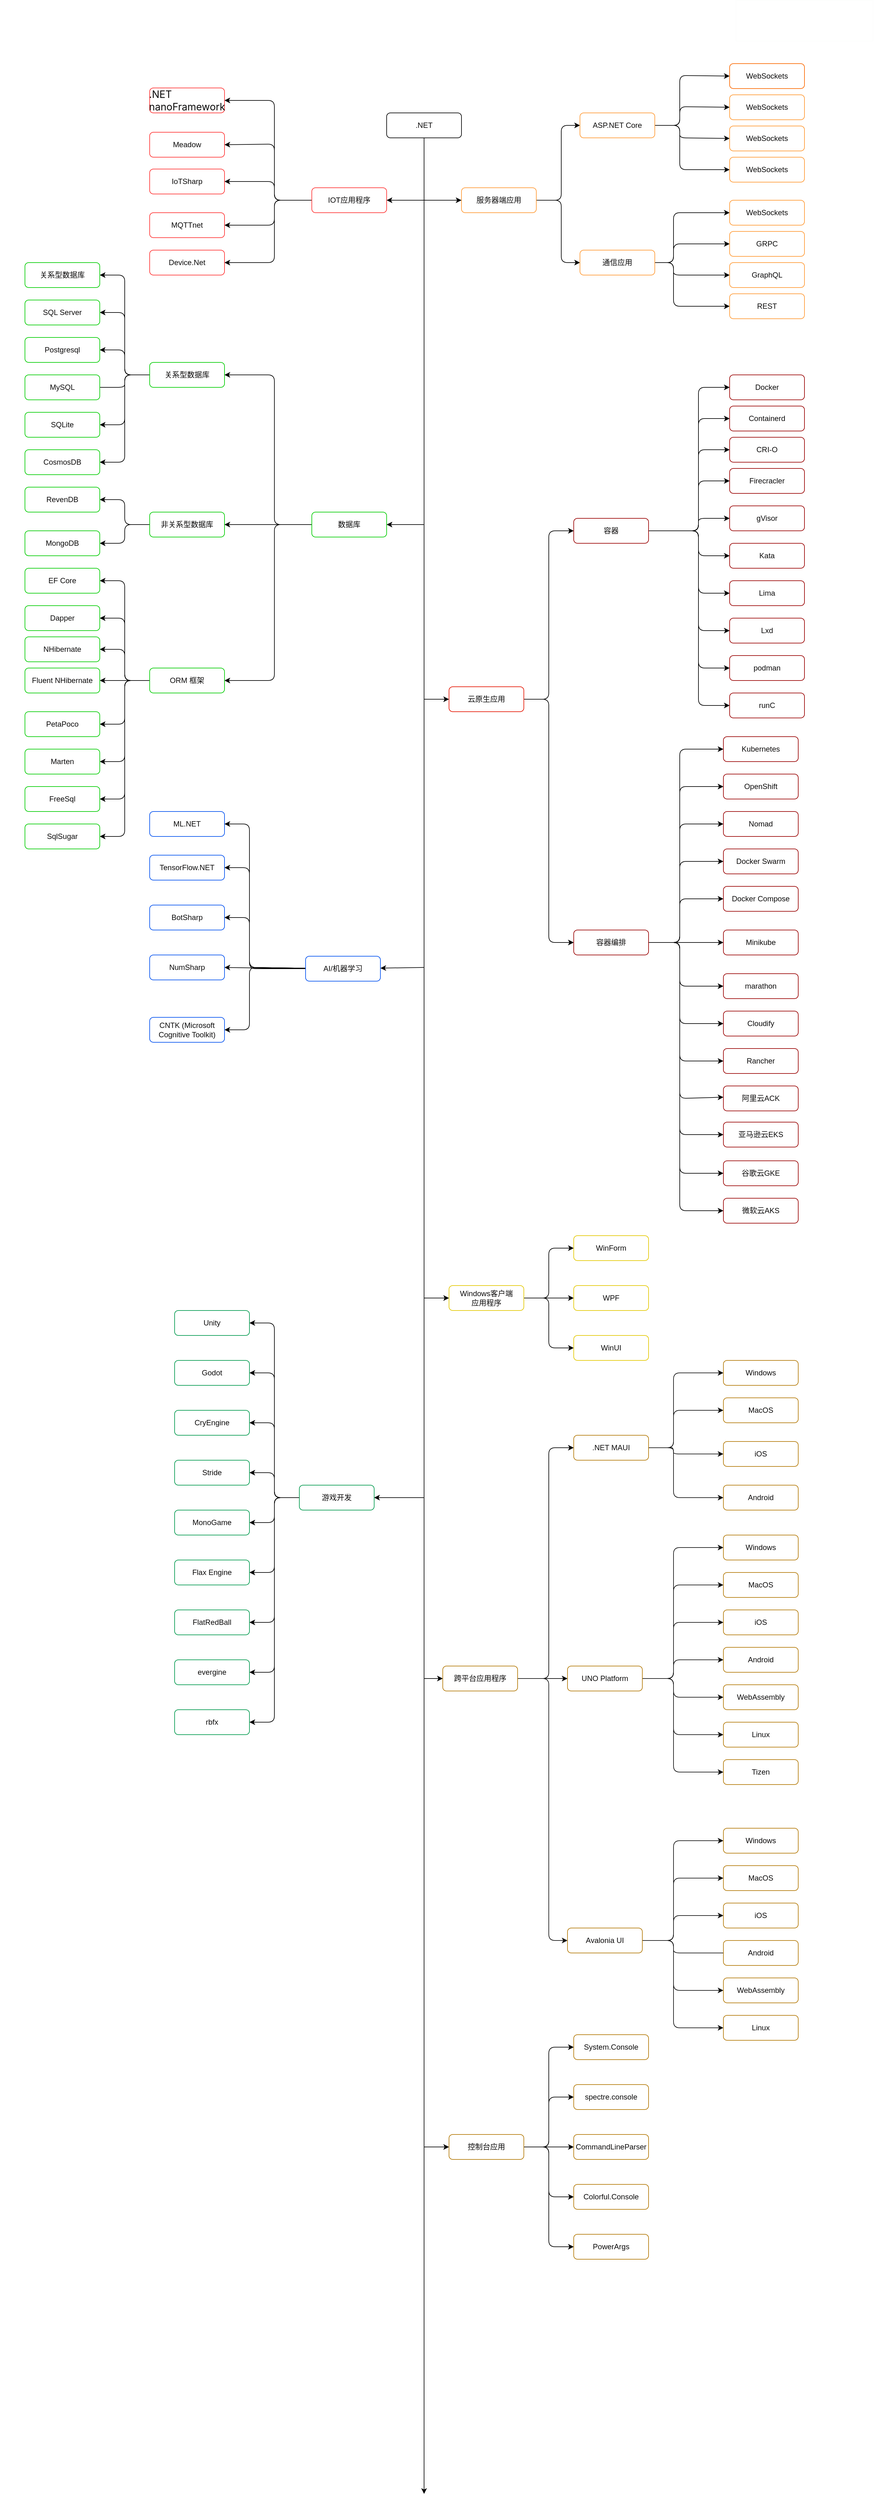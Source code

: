 <mxfile>
    <diagram id="_dQujclmAbDN-xYh9aU0" name="Page-1">
        <mxGraphModel dx="2285" dy="2124" grid="1" gridSize="10" guides="0" tooltips="1" connect="1" arrows="1" fold="1" page="1" pageScale="1" pageWidth="850" pageHeight="1100" background="#ffffff" math="0" shadow="0">
            <root>
                <mxCell id="0"/>
                <mxCell id="1" parent="0"/>
                <mxCell id="162" style="edgeStyle=none;html=1;fillColor=#FFFFFF;strokeColor=#000000;fontColor=#0d0c0c;" parent="1" source="2" edge="1">
                    <mxGeometry relative="1" as="geometry">
                        <mxPoint x="360" y="3137.2" as="targetPoint"/>
                        <Array as="points">
                            <mxPoint x="360" y="-540"/>
                        </Array>
                    </mxGeometry>
                </mxCell>
                <mxCell id="174" style="edgeStyle=none;html=1;entryX=0;entryY=0.5;entryDx=0;entryDy=0;exitX=1;exitY=0.5;exitDx=0;exitDy=0;fillColor=#FFFFFF;strokeColor=#000000;fontColor=#0d0c0c;" parent="1" source="3" target="27" edge="1">
                    <mxGeometry relative="1" as="geometry">
                        <Array as="points">
                            <mxPoint x="580" y="-540"/>
                            <mxPoint x="580" y="-660"/>
                        </Array>
                    </mxGeometry>
                </mxCell>
                <mxCell id="175" style="edgeStyle=none;html=1;entryX=0;entryY=0.5;entryDx=0;entryDy=0;exitX=1;exitY=0.5;exitDx=0;exitDy=0;fillColor=#FFFFFF;strokeColor=#000000;fontColor=#0d0c0c;" parent="1" source="3" target="29" edge="1">
                    <mxGeometry relative="1" as="geometry">
                        <Array as="points">
                            <mxPoint x="580" y="-540"/>
                            <mxPoint x="580" y="-440"/>
                        </Array>
                    </mxGeometry>
                </mxCell>
                <mxCell id="3" value="服务器端应用" style="rounded=1;whiteSpace=wrap;html=1;fillColor=#FFFFFF;strokeColor=#FF9933;fontColor=#0d0c0c;" parent="1" vertex="1">
                    <mxGeometry x="420" y="-560" width="120" height="40" as="geometry"/>
                </mxCell>
                <mxCell id="196" style="edgeStyle=none;html=1;entryX=0;entryY=0.5;entryDx=0;entryDy=0;exitX=1;exitY=0.5;exitDx=0;exitDy=0;fillColor=#FFFFFF;strokeColor=#000000;fontColor=#0d0c0c;" parent="1" source="6" target="71" edge="1">
                    <mxGeometry relative="1" as="geometry">
                        <Array as="points">
                            <mxPoint x="560" y="260"/>
                            <mxPoint x="560" y="-10"/>
                        </Array>
                    </mxGeometry>
                </mxCell>
                <mxCell id="197" style="edgeStyle=none;html=1;entryX=0;entryY=0.5;entryDx=0;entryDy=0;fillColor=#FFFFFF;strokeColor=#000000;fontColor=#0d0c0c;" parent="1" target="82" edge="1">
                    <mxGeometry relative="1" as="geometry">
                        <mxPoint x="520" y="260" as="sourcePoint"/>
                        <Array as="points">
                            <mxPoint x="560" y="260"/>
                            <mxPoint x="560" y="650"/>
                        </Array>
                    </mxGeometry>
                </mxCell>
                <mxCell id="6" value="云原生应用" style="rounded=1;whiteSpace=wrap;html=1;fillColor=#FFFFFF;strokeColor=#E51400;fontColor=#0d0c0c;" parent="1" vertex="1">
                    <mxGeometry x="400" y="240" width="120" height="40" as="geometry"/>
                </mxCell>
                <mxCell id="226" style="edgeStyle=none;html=1;exitX=1;exitY=0.5;exitDx=0;exitDy=0;entryX=0;entryY=0.5;entryDx=0;entryDy=0;fillColor=#FFFFFF;strokeColor=#000000;fontColor=#0d0c0c;" parent="1" source="8" target="42" edge="1">
                    <mxGeometry relative="1" as="geometry">
                        <Array as="points">
                            <mxPoint x="560" y="1220"/>
                            <mxPoint x="560" y="1140"/>
                        </Array>
                    </mxGeometry>
                </mxCell>
                <mxCell id="227" style="edgeStyle=none;html=1;exitX=1;exitY=0.5;exitDx=0;exitDy=0;fillColor=#FFFFFF;strokeColor=#000000;fontColor=#0d0c0c;" parent="1" source="8" target="43" edge="1">
                    <mxGeometry relative="1" as="geometry"/>
                </mxCell>
                <mxCell id="228" style="edgeStyle=none;html=1;entryX=0;entryY=0.5;entryDx=0;entryDy=0;exitX=1;exitY=0.5;exitDx=0;exitDy=0;fillColor=#FFFFFF;strokeColor=#000000;fontColor=#0d0c0c;" parent="1" source="8" target="44" edge="1">
                    <mxGeometry relative="1" as="geometry">
                        <Array as="points">
                            <mxPoint x="560" y="1220"/>
                            <mxPoint x="560" y="1300"/>
                        </Array>
                    </mxGeometry>
                </mxCell>
                <mxCell id="8" value="Windows客户端&lt;br&gt;应用程序" style="rounded=1;whiteSpace=wrap;html=1;fillColor=#FFFFFF;strokeColor=#E3C800;fontColor=#0d0c0c;" parent="1" vertex="1">
                    <mxGeometry x="400" y="1200" width="120" height="40" as="geometry"/>
                </mxCell>
                <mxCell id="137" style="edgeStyle=none;html=1;exitX=0;exitY=0.5;exitDx=0;exitDy=0;entryX=1;entryY=0.5;entryDx=0;entryDy=0;fillColor=#FFFFFF;strokeColor=#000000;fontColor=#0d0c0c;" parent="1" source="11" target="102" edge="1">
                    <mxGeometry relative="1" as="geometry">
                        <Array as="points">
                            <mxPoint x="120" y="-20"/>
                            <mxPoint x="120" y="-260"/>
                        </Array>
                    </mxGeometry>
                </mxCell>
                <mxCell id="138" style="edgeStyle=none;html=1;entryX=1;entryY=0.5;entryDx=0;entryDy=0;exitX=0;exitY=0.5;exitDx=0;exitDy=0;fillColor=#FFFFFF;strokeColor=#000000;fontColor=#0d0c0c;" parent="1" source="11" target="103" edge="1">
                    <mxGeometry relative="1" as="geometry">
                        <Array as="points">
                            <mxPoint x="120" y="-20"/>
                        </Array>
                    </mxGeometry>
                </mxCell>
                <mxCell id="139" style="edgeStyle=none;html=1;entryX=1;entryY=0.5;entryDx=0;entryDy=0;exitX=0;exitY=0.5;exitDx=0;exitDy=0;fillColor=#FFFFFF;strokeColor=#000000;fontColor=#0d0c0c;" parent="1" source="11" target="105" edge="1">
                    <mxGeometry relative="1" as="geometry">
                        <mxPoint x="120" y="60" as="sourcePoint"/>
                        <Array as="points">
                            <mxPoint x="120" y="-20"/>
                            <mxPoint x="120" y="230"/>
                        </Array>
                    </mxGeometry>
                </mxCell>
                <mxCell id="11" value="数据库" style="rounded=1;whiteSpace=wrap;html=1;fillColor=#FFFFFF;strokeColor=#00CC00;fontColor=#0d0c0c;" parent="1" vertex="1">
                    <mxGeometry x="180" y="-40" width="120" height="40" as="geometry"/>
                </mxCell>
                <mxCell id="238" style="edgeStyle=none;html=1;entryX=1;entryY=0.5;entryDx=0;entryDy=0;exitX=0;exitY=0.5;exitDx=0;exitDy=0;fillColor=#000000;fontColor=#0d0c0c;strokeColor=#000000;" parent="1" source="13" target="96" edge="1">
                    <mxGeometry relative="1" as="geometry">
                        <Array as="points">
                            <mxPoint x="120" y="-540"/>
                            <mxPoint x="120" y="-700"/>
                        </Array>
                    </mxGeometry>
                </mxCell>
                <mxCell id="239" style="edgeStyle=none;html=1;entryX=1;entryY=0.5;entryDx=0;entryDy=0;fillColor=#000000;fontColor=#0d0c0c;strokeColor=#000000;" parent="1" target="97" edge="1">
                    <mxGeometry relative="1" as="geometry">
                        <mxPoint x="180" y="-540" as="sourcePoint"/>
                        <Array as="points">
                            <mxPoint x="120" y="-540"/>
                            <mxPoint x="120" y="-630"/>
                        </Array>
                    </mxGeometry>
                </mxCell>
                <mxCell id="240" style="edgeStyle=none;html=1;entryX=1;entryY=0.5;entryDx=0;entryDy=0;exitX=0;exitY=0.5;exitDx=0;exitDy=0;fillColor=#000000;fontColor=#0d0c0c;strokeColor=#000000;" parent="1" source="13" target="98" edge="1">
                    <mxGeometry relative="1" as="geometry">
                        <Array as="points">
                            <mxPoint x="120" y="-540"/>
                            <mxPoint x="120" y="-570"/>
                        </Array>
                    </mxGeometry>
                </mxCell>
                <mxCell id="241" style="edgeStyle=none;html=1;entryX=1;entryY=0.5;entryDx=0;entryDy=0;exitX=0;exitY=0.5;exitDx=0;exitDy=0;fillColor=#000000;fontColor=#0d0c0c;strokeColor=#000000;" parent="1" source="13" target="99" edge="1">
                    <mxGeometry relative="1" as="geometry">
                        <Array as="points">
                            <mxPoint x="120" y="-540"/>
                            <mxPoint x="120" y="-500"/>
                        </Array>
                    </mxGeometry>
                </mxCell>
                <mxCell id="242" style="edgeStyle=none;html=1;entryX=1;entryY=0.5;entryDx=0;entryDy=0;exitX=0;exitY=0.5;exitDx=0;exitDy=0;fillColor=#000000;fontColor=#0d0c0c;strokeColor=#000000;" parent="1" source="13" target="101" edge="1">
                    <mxGeometry relative="1" as="geometry">
                        <Array as="points">
                            <mxPoint x="120" y="-540"/>
                            <mxPoint x="120" y="-440"/>
                        </Array>
                    </mxGeometry>
                </mxCell>
                <mxCell id="13" value="IOT应用程序" style="rounded=1;whiteSpace=wrap;html=1;fillColor=#FFFFFF;strokeColor=#FF3333;fontColor=#0d0c0c;" parent="1" vertex="1">
                    <mxGeometry x="180" y="-560" width="120" height="40" as="geometry"/>
                </mxCell>
                <mxCell id="155" style="edgeStyle=none;html=1;entryX=1;entryY=0.5;entryDx=0;entryDy=0;fillColor=#FFFFFF;strokeColor=#000000;fontColor=#0d0c0c;" parent="1" target="111" edge="1">
                    <mxGeometry relative="1" as="geometry">
                        <mxPoint x="170" y="692" as="sourcePoint"/>
                        <Array as="points">
                            <mxPoint x="80" y="692"/>
                            <mxPoint x="80" y="610"/>
                        </Array>
                    </mxGeometry>
                </mxCell>
                <mxCell id="157" style="edgeStyle=none;html=1;entryX=1;entryY=0.5;entryDx=0;entryDy=0;fillColor=#FFFFFF;strokeColor=#000000;fontColor=#0d0c0c;" parent="1" source="15" target="108" edge="1">
                    <mxGeometry relative="1" as="geometry">
                        <Array as="points">
                            <mxPoint x="80" y="690"/>
                            <mxPoint x="80" y="460"/>
                        </Array>
                    </mxGeometry>
                </mxCell>
                <mxCell id="159" style="edgeStyle=none;html=1;entryX=1;entryY=0.5;entryDx=0;entryDy=0;fillColor=#FFFFFF;strokeColor=#000000;fontColor=#0d0c0c;" parent="1" source="15" target="109" edge="1">
                    <mxGeometry relative="1" as="geometry">
                        <Array as="points">
                            <mxPoint x="80" y="690"/>
                            <mxPoint x="80" y="530"/>
                        </Array>
                    </mxGeometry>
                </mxCell>
                <mxCell id="281" style="edgeStyle=none;html=1;exitX=0;exitY=0.5;exitDx=0;exitDy=0;entryX=1;entryY=0.5;entryDx=0;entryDy=0;fillColor=#FFFFFF;strokeColor=#000000;fontColor=#0d0c0c;" parent="1" source="15" target="122" edge="1">
                    <mxGeometry relative="1" as="geometry"/>
                </mxCell>
                <mxCell id="282" style="edgeStyle=none;html=1;entryX=1;entryY=0.5;entryDx=0;entryDy=0;fillColor=#FFFFFF;strokeColor=#000000;fontColor=#0d0c0c;" parent="1" source="15" target="110" edge="1">
                    <mxGeometry relative="1" as="geometry">
                        <Array as="points">
                            <mxPoint x="80" y="690"/>
                            <mxPoint x="80" y="790"/>
                        </Array>
                    </mxGeometry>
                </mxCell>
                <mxCell id="15" value="AI/机器学习" style="rounded=1;whiteSpace=wrap;html=1;fillColor=#FFFFFF;strokeColor=#0050EF;fontColor=#0d0c0c;" parent="1" vertex="1">
                    <mxGeometry x="170" y="672" width="120" height="40" as="geometry"/>
                </mxCell>
                <mxCell id="231" style="edgeStyle=none;html=1;entryX=0;entryY=0.5;entryDx=0;entryDy=0;exitX=1;exitY=0.5;exitDx=0;exitDy=0;fillColor=#FFFFFF;strokeColor=#000000;fontColor=#0d0c0c;" parent="1" source="18" target="52" edge="1">
                    <mxGeometry relative="1" as="geometry">
                        <Array as="points">
                            <mxPoint x="560" y="2581"/>
                            <mxPoint x="560" y="2421"/>
                        </Array>
                    </mxGeometry>
                </mxCell>
                <mxCell id="232" style="edgeStyle=none;html=1;entryX=0;entryY=0.5;entryDx=0;entryDy=0;exitX=1;exitY=0.5;exitDx=0;exitDy=0;fillColor=#FFFFFF;strokeColor=#000000;fontColor=#0d0c0c;" parent="1" source="18" target="53" edge="1">
                    <mxGeometry relative="1" as="geometry">
                        <Array as="points">
                            <mxPoint x="560" y="2581"/>
                            <mxPoint x="560" y="2501"/>
                        </Array>
                    </mxGeometry>
                </mxCell>
                <mxCell id="233" style="edgeStyle=none;html=1;fillColor=#FFFFFF;strokeColor=#000000;fontColor=#0d0c0c;" parent="1" source="18" target="54" edge="1">
                    <mxGeometry relative="1" as="geometry"/>
                </mxCell>
                <mxCell id="234" style="edgeStyle=none;html=1;entryX=0;entryY=0.5;entryDx=0;entryDy=0;exitX=1;exitY=0.5;exitDx=0;exitDy=0;fillColor=#FFFFFF;strokeColor=#000000;fontColor=#0d0c0c;" parent="1" source="18" target="64" edge="1">
                    <mxGeometry relative="1" as="geometry">
                        <Array as="points">
                            <mxPoint x="560" y="2581"/>
                            <mxPoint x="560" y="2661"/>
                        </Array>
                    </mxGeometry>
                </mxCell>
                <mxCell id="235" style="edgeStyle=none;html=1;entryX=0;entryY=0.5;entryDx=0;entryDy=0;exitX=1;exitY=0.5;exitDx=0;exitDy=0;fillColor=#FFFFFF;strokeColor=#000000;fontColor=#0d0c0c;" parent="1" source="18" target="51" edge="1">
                    <mxGeometry relative="1" as="geometry">
                        <Array as="points">
                            <mxPoint x="560" y="2581"/>
                            <mxPoint x="560" y="2741"/>
                        </Array>
                    </mxGeometry>
                </mxCell>
                <mxCell id="18" value="控制台应用" style="rounded=1;whiteSpace=wrap;html=1;fillColor=#FFFFFF;strokeColor=#B37907;fontColor=#0d0c0c;" parent="1" vertex="1">
                    <mxGeometry x="400" y="2561" width="120" height="40" as="geometry"/>
                </mxCell>
                <mxCell id="286" style="edgeStyle=none;html=1;entryX=1;entryY=0.5;entryDx=0;entryDy=0;exitX=0;exitY=0.5;exitDx=0;exitDy=0;fillColor=#FFFFFF;strokeColor=#000000;fontColor=#0d0c0c;" parent="1" source="23" target="112" edge="1">
                    <mxGeometry relative="1" as="geometry">
                        <Array as="points">
                            <mxPoint x="120" y="1540"/>
                            <mxPoint x="120" y="1260"/>
                        </Array>
                    </mxGeometry>
                </mxCell>
                <mxCell id="287" style="edgeStyle=none;html=1;entryX=1;entryY=0.5;entryDx=0;entryDy=0;exitX=0;exitY=0.5;exitDx=0;exitDy=0;fillColor=#FFFFFF;strokeColor=#000000;fontColor=#0d0c0c;" parent="1" source="23" target="113" edge="1">
                    <mxGeometry relative="1" as="geometry">
                        <mxPoint x="160" y="1550" as="sourcePoint"/>
                        <Array as="points">
                            <mxPoint x="120" y="1540"/>
                            <mxPoint x="120" y="1340"/>
                        </Array>
                    </mxGeometry>
                </mxCell>
                <mxCell id="288" style="edgeStyle=none;html=1;exitX=0;exitY=0.5;exitDx=0;exitDy=0;entryX=1;entryY=0.5;entryDx=0;entryDy=0;fillColor=#FFFFFF;strokeColor=#000000;fontColor=#0d0c0c;" parent="1" source="23" target="115" edge="1">
                    <mxGeometry relative="1" as="geometry">
                        <Array as="points">
                            <mxPoint x="120" y="1540"/>
                            <mxPoint x="120" y="1420"/>
                        </Array>
                    </mxGeometry>
                </mxCell>
                <mxCell id="289" style="edgeStyle=none;html=1;entryX=1;entryY=0.5;entryDx=0;entryDy=0;exitX=0;exitY=0.5;exitDx=0;exitDy=0;fillColor=#FFFFFF;strokeColor=#000000;fontColor=#0d0c0c;" parent="1" source="23" target="116" edge="1">
                    <mxGeometry relative="1" as="geometry">
                        <Array as="points">
                            <mxPoint x="120" y="1540"/>
                            <mxPoint x="120" y="1500"/>
                        </Array>
                    </mxGeometry>
                </mxCell>
                <mxCell id="290" style="edgeStyle=none;html=1;entryX=1;entryY=0.5;entryDx=0;entryDy=0;exitX=0;exitY=0.5;exitDx=0;exitDy=0;fillColor=#FFFFFF;strokeColor=#000000;fontColor=#0d0c0c;" parent="1" source="23" target="117" edge="1">
                    <mxGeometry relative="1" as="geometry">
                        <Array as="points">
                            <mxPoint x="120" y="1540"/>
                            <mxPoint x="120" y="1580"/>
                        </Array>
                    </mxGeometry>
                </mxCell>
                <mxCell id="291" style="edgeStyle=none;html=1;entryX=1;entryY=0.5;entryDx=0;entryDy=0;exitX=0;exitY=0.5;exitDx=0;exitDy=0;fillColor=#FFFFFF;strokeColor=#000000;fontColor=#0d0c0c;" parent="1" source="23" target="114" edge="1">
                    <mxGeometry relative="1" as="geometry">
                        <Array as="points">
                            <mxPoint x="120" y="1540"/>
                            <mxPoint x="120" y="1660"/>
                        </Array>
                    </mxGeometry>
                </mxCell>
                <mxCell id="292" style="edgeStyle=none;html=1;entryX=1;entryY=0.5;entryDx=0;entryDy=0;exitX=0;exitY=0.5;exitDx=0;exitDy=0;fillColor=#FFFFFF;strokeColor=#000000;fontColor=#0d0c0c;" parent="1" source="23" target="120" edge="1">
                    <mxGeometry relative="1" as="geometry">
                        <Array as="points">
                            <mxPoint x="120" y="1540"/>
                            <mxPoint x="120" y="1740"/>
                        </Array>
                    </mxGeometry>
                </mxCell>
                <mxCell id="293" style="edgeStyle=none;html=1;entryX=1;entryY=0.5;entryDx=0;entryDy=0;fillColor=#FFFFFF;strokeColor=#000000;fontColor=#0d0c0c;" parent="1" target="118" edge="1">
                    <mxGeometry relative="1" as="geometry">
                        <mxPoint x="160" y="1540" as="sourcePoint"/>
                        <Array as="points">
                            <mxPoint x="120" y="1540"/>
                            <mxPoint x="120" y="1820"/>
                        </Array>
                    </mxGeometry>
                </mxCell>
                <mxCell id="294" style="edgeStyle=none;html=1;entryX=1;entryY=0.5;entryDx=0;entryDy=0;exitX=0;exitY=0.5;exitDx=0;exitDy=0;fillColor=#FFFFFF;strokeColor=#000000;fontColor=#0d0c0c;" parent="1" source="23" target="121" edge="1">
                    <mxGeometry relative="1" as="geometry">
                        <Array as="points">
                            <mxPoint x="120" y="1540"/>
                            <mxPoint x="120" y="1900"/>
                        </Array>
                    </mxGeometry>
                </mxCell>
                <mxCell id="23" value="游戏开发" style="rounded=1;whiteSpace=wrap;html=1;fillColor=#FFFFFF;strokeColor=#00994D;fontColor=#0d0c0c;shadow=0;" parent="1" vertex="1">
                    <mxGeometry x="160" y="1520" width="120" height="40" as="geometry"/>
                </mxCell>
                <mxCell id="176" style="edgeStyle=none;html=1;entryX=0;entryY=0.5;entryDx=0;entryDy=0;exitX=1;exitY=0.5;exitDx=0;exitDy=0;fillColor=#FFFFFF;strokeColor=#000000;fontColor=#0d0c0c;" parent="1" source="27" target="170" edge="1">
                    <mxGeometry relative="1" as="geometry">
                        <Array as="points">
                            <mxPoint x="770" y="-660"/>
                            <mxPoint x="770" y="-740"/>
                        </Array>
                    </mxGeometry>
                </mxCell>
                <mxCell id="177" style="edgeStyle=none;html=1;entryX=0;entryY=0.5;entryDx=0;entryDy=0;exitX=1;exitY=0.5;exitDx=0;exitDy=0;fillColor=#FFFFFF;strokeColor=#000000;fontColor=#0d0c0c;" parent="1" source="27" target="171" edge="1">
                    <mxGeometry relative="1" as="geometry">
                        <Array as="points">
                            <mxPoint x="770" y="-660"/>
                            <mxPoint x="770" y="-690"/>
                        </Array>
                    </mxGeometry>
                </mxCell>
                <mxCell id="178" style="edgeStyle=none;html=1;entryX=0;entryY=0.5;entryDx=0;entryDy=0;exitX=1;exitY=0.5;exitDx=0;exitDy=0;fillColor=#FFFFFF;strokeColor=#000000;fontColor=#0d0c0c;" parent="1" source="27" target="172" edge="1">
                    <mxGeometry relative="1" as="geometry">
                        <Array as="points">
                            <mxPoint x="770" y="-660"/>
                            <mxPoint x="770" y="-640"/>
                        </Array>
                    </mxGeometry>
                </mxCell>
                <mxCell id="179" style="edgeStyle=none;html=1;entryX=0;entryY=0.5;entryDx=0;entryDy=0;fillColor=#FFFFFF;strokeColor=#000000;fontColor=#0d0c0c;" parent="1" target="173" edge="1">
                    <mxGeometry relative="1" as="geometry">
                        <mxPoint x="730" y="-660" as="sourcePoint"/>
                        <Array as="points">
                            <mxPoint x="770" y="-660"/>
                            <mxPoint x="770" y="-589"/>
                        </Array>
                    </mxGeometry>
                </mxCell>
                <mxCell id="27" value="ASP.NET Core" style="rounded=1;whiteSpace=wrap;html=1;fillColor=#FFFFFF;strokeColor=#FF9933;fontColor=#0d0c0c;" parent="1" vertex="1">
                    <mxGeometry x="610" y="-680" width="120" height="40" as="geometry"/>
                </mxCell>
                <mxCell id="180" style="edgeStyle=none;html=1;entryX=0;entryY=0.5;entryDx=0;entryDy=0;exitX=1;exitY=0.5;exitDx=0;exitDy=0;fillColor=#FFFFFF;fontColor=#0d0c0c;strokeColor=#000000;" parent="1" source="29" target="35" edge="1">
                    <mxGeometry relative="1" as="geometry">
                        <Array as="points">
                            <mxPoint x="760" y="-440"/>
                            <mxPoint x="760" y="-520"/>
                        </Array>
                    </mxGeometry>
                </mxCell>
                <mxCell id="181" style="edgeStyle=none;html=1;entryX=0;entryY=0.5;entryDx=0;entryDy=0;exitX=1;exitY=0.5;exitDx=0;exitDy=0;fillColor=#FFFFFF;fontColor=#0d0c0c;strokeColor=#000000;" parent="1" source="29" target="37" edge="1">
                    <mxGeometry relative="1" as="geometry">
                        <Array as="points">
                            <mxPoint x="760" y="-440"/>
                            <mxPoint x="760" y="-470"/>
                        </Array>
                    </mxGeometry>
                </mxCell>
                <mxCell id="182" style="edgeStyle=none;html=1;entryX=0;entryY=0.5;entryDx=0;entryDy=0;exitX=1;exitY=0.5;exitDx=0;exitDy=0;fillColor=#FFFFFF;fontColor=#0d0c0c;strokeColor=#000000;" parent="1" source="29" target="36" edge="1">
                    <mxGeometry relative="1" as="geometry">
                        <Array as="points">
                            <mxPoint x="760" y="-440"/>
                            <mxPoint x="760" y="-420"/>
                        </Array>
                    </mxGeometry>
                </mxCell>
                <mxCell id="183" style="edgeStyle=none;html=1;entryX=0;entryY=0.5;entryDx=0;entryDy=0;exitX=1;exitY=0.5;exitDx=0;exitDy=0;fillColor=#FFFFFF;fontColor=#0d0c0c;strokeColor=#000000;" parent="1" source="29" target="38" edge="1">
                    <mxGeometry relative="1" as="geometry">
                        <Array as="points">
                            <mxPoint x="760" y="-440"/>
                            <mxPoint x="760" y="-370"/>
                        </Array>
                    </mxGeometry>
                </mxCell>
                <mxCell id="29" value="通信应用" style="rounded=1;whiteSpace=wrap;html=1;fillColor=#FFFFFF;strokeColor=#FF9933;fontColor=#0d0c0c;" parent="1" vertex="1">
                    <mxGeometry x="610" y="-460" width="120" height="40" as="geometry"/>
                </mxCell>
                <mxCell id="35" value="&lt;div&gt;&lt;br&gt;&lt;/div&gt;&lt;div&gt;WebSockets&lt;/div&gt;&lt;div&gt;&lt;br&gt;&lt;/div&gt;" style="rounded=1;whiteSpace=wrap;html=1;fillColor=#FFFFFF;strokeColor=#FF9933;fontColor=#0d0c0c;" parent="1" vertex="1">
                    <mxGeometry x="850" y="-540" width="120" height="40" as="geometry"/>
                </mxCell>
                <mxCell id="36" value="&lt;div&gt;&lt;br&gt;&lt;/div&gt;&lt;div&gt;GraphQL&lt;/div&gt;&lt;div&gt;&lt;br&gt;&lt;/div&gt;" style="rounded=1;whiteSpace=wrap;html=1;fillColor=#FFFFFF;fontColor=#0d0c0c;strokeColor=#FF9933;" parent="1" vertex="1">
                    <mxGeometry x="850" y="-440" width="120" height="40" as="geometry"/>
                </mxCell>
                <mxCell id="37" value="GRPC" style="rounded=1;whiteSpace=wrap;html=1;fillColor=#FFFFFF;strokeColor=#FF9933;fontColor=#0d0c0c;" parent="1" vertex="1">
                    <mxGeometry x="850" y="-490" width="120" height="40" as="geometry"/>
                </mxCell>
                <mxCell id="38" value="&lt;div&gt;REST&lt;br&gt;&lt;/div&gt;" style="rounded=1;whiteSpace=wrap;html=1;fillColor=#FFFFFF;strokeColor=#FF9933;fontColor=#0d0c0c;" parent="1" vertex="1">
                    <mxGeometry x="850" y="-390" width="120" height="40" as="geometry"/>
                </mxCell>
                <mxCell id="42" value="WinForm" style="rounded=1;whiteSpace=wrap;html=1;fillColor=#FFFFFF;strokeColor=#E3C800;fontColor=#0d0c0c;" parent="1" vertex="1">
                    <mxGeometry x="600" y="1120" width="120" height="40" as="geometry"/>
                </mxCell>
                <mxCell id="43" value="WPF" style="rounded=1;whiteSpace=wrap;html=1;fillColor=#FFFFFF;strokeColor=#E3C800;fontColor=#0d0c0c;" parent="1" vertex="1">
                    <mxGeometry x="600" y="1200" width="120" height="40" as="geometry"/>
                </mxCell>
                <mxCell id="44" value="WinUI" style="rounded=1;whiteSpace=wrap;html=1;fillColor=#FFFFFF;strokeColor=#E3C800;fontColor=#0d0c0c;" parent="1" vertex="1">
                    <mxGeometry x="600" y="1280" width="120" height="40" as="geometry"/>
                </mxCell>
                <mxCell id="61" style="edgeStyle=none;html=1;entryX=0;entryY=0.5;entryDx=0;entryDy=0;exitX=1;exitY=0.5;exitDx=0;exitDy=0;fillColor=#FFFFFF;strokeColor=#000000;fontColor=#0d0c0c;" parent="1" source="46" target="49" edge="1">
                    <mxGeometry relative="1" as="geometry">
                        <Array as="points">
                            <mxPoint x="560" y="1830"/>
                            <mxPoint x="560" y="1660"/>
                            <mxPoint x="560" y="1460"/>
                        </Array>
                    </mxGeometry>
                </mxCell>
                <mxCell id="62" style="edgeStyle=none;html=1;exitX=1;exitY=0.5;exitDx=0;exitDy=0;entryX=0;entryY=0.5;entryDx=0;entryDy=0;fillColor=#FFFFFF;strokeColor=#000000;fontColor=#0d0c0c;" parent="1" source="46" target="48" edge="1">
                    <mxGeometry relative="1" as="geometry"/>
                </mxCell>
                <mxCell id="328" style="edgeStyle=none;html=1;entryX=0;entryY=0.5;entryDx=0;entryDy=0;strokeColor=#121212;exitX=1;exitY=0.5;exitDx=0;exitDy=0;" edge="1" parent="1" source="46" target="50">
                    <mxGeometry relative="1" as="geometry">
                        <Array as="points">
                            <mxPoint x="560" y="1830"/>
                            <mxPoint x="560" y="2100"/>
                            <mxPoint x="560" y="2250"/>
                        </Array>
                    </mxGeometry>
                </mxCell>
                <mxCell id="46" value="跨平台应用程序" style="rounded=1;whiteSpace=wrap;html=1;fillColor=#FFFFFF;strokeColor=#B37907;fontColor=#0d0c0c;" parent="1" vertex="1">
                    <mxGeometry x="390" y="1810" width="120" height="40" as="geometry"/>
                </mxCell>
                <mxCell id="321" style="edgeStyle=none;html=1;entryX=0;entryY=0.5;entryDx=0;entryDy=0;strokeColor=#121212;exitX=1;exitY=0.5;exitDx=0;exitDy=0;" edge="1" parent="1" source="48" target="316">
                    <mxGeometry relative="1" as="geometry">
                        <Array as="points">
                            <mxPoint x="760" y="1830"/>
                            <mxPoint x="760" y="1620"/>
                        </Array>
                    </mxGeometry>
                </mxCell>
                <mxCell id="322" style="edgeStyle=none;html=1;entryX=0;entryY=0.5;entryDx=0;entryDy=0;strokeColor=#121212;exitX=1;exitY=0.5;exitDx=0;exitDy=0;" edge="1" parent="1" source="48" target="300">
                    <mxGeometry relative="1" as="geometry">
                        <Array as="points">
                            <mxPoint x="760" y="1830"/>
                            <mxPoint x="760" y="1680"/>
                        </Array>
                    </mxGeometry>
                </mxCell>
                <mxCell id="323" style="edgeStyle=none;html=1;entryX=0;entryY=0.5;entryDx=0;entryDy=0;strokeColor=#121212;exitX=1;exitY=0.5;exitDx=0;exitDy=0;" edge="1" parent="1" source="48" target="317">
                    <mxGeometry relative="1" as="geometry">
                        <Array as="points">
                            <mxPoint x="760" y="1830"/>
                            <mxPoint x="760" y="1740"/>
                        </Array>
                    </mxGeometry>
                </mxCell>
                <mxCell id="324" style="edgeStyle=none;html=1;entryX=0;entryY=0.5;entryDx=0;entryDy=0;strokeColor=#121212;exitX=1;exitY=0.5;exitDx=0;exitDy=0;" edge="1" parent="1" source="48" target="301">
                    <mxGeometry relative="1" as="geometry">
                        <Array as="points">
                            <mxPoint x="760" y="1830"/>
                            <mxPoint x="760" y="1800"/>
                        </Array>
                    </mxGeometry>
                </mxCell>
                <mxCell id="325" style="edgeStyle=none;html=1;entryX=0;entryY=0.5;entryDx=0;entryDy=0;strokeColor=#121212;exitX=1;exitY=0.5;exitDx=0;exitDy=0;" edge="1" parent="1" source="48" target="318">
                    <mxGeometry relative="1" as="geometry">
                        <Array as="points">
                            <mxPoint x="760" y="1830"/>
                            <mxPoint x="760" y="1860"/>
                        </Array>
                    </mxGeometry>
                </mxCell>
                <mxCell id="326" style="edgeStyle=none;html=1;entryX=0;entryY=0.5;entryDx=0;entryDy=0;strokeColor=#121212;" edge="1" parent="1" target="319">
                    <mxGeometry relative="1" as="geometry">
                        <mxPoint x="710" y="1830" as="sourcePoint"/>
                        <Array as="points">
                            <mxPoint x="760" y="1830"/>
                            <mxPoint x="760" y="1920"/>
                        </Array>
                    </mxGeometry>
                </mxCell>
                <mxCell id="327" style="edgeStyle=none;html=1;entryX=0;entryY=0.5;entryDx=0;entryDy=0;strokeColor=#121212;exitX=1;exitY=0.5;exitDx=0;exitDy=0;" edge="1" parent="1" source="48" target="320">
                    <mxGeometry relative="1" as="geometry">
                        <mxPoint x="720" y="1830" as="sourcePoint"/>
                        <Array as="points">
                            <mxPoint x="760" y="1830"/>
                            <mxPoint x="760" y="1980"/>
                        </Array>
                    </mxGeometry>
                </mxCell>
                <mxCell id="48" value="UNO Platform" style="rounded=1;whiteSpace=wrap;html=1;fillColor=#FFFFFF;strokeColor=#B37907;fontColor=#0d0c0c;" parent="1" vertex="1">
                    <mxGeometry x="590" y="1810" width="120" height="40" as="geometry"/>
                </mxCell>
                <mxCell id="311" style="edgeStyle=none;html=1;entryX=0;entryY=0.5;entryDx=0;entryDy=0;strokeColor=#121212;exitX=1;exitY=0.5;exitDx=0;exitDy=0;" edge="1" parent="1" source="49" target="305">
                    <mxGeometry relative="1" as="geometry">
                        <Array as="points">
                            <mxPoint x="760" y="1460"/>
                            <mxPoint x="760" y="1340"/>
                        </Array>
                    </mxGeometry>
                </mxCell>
                <mxCell id="312" style="edgeStyle=none;html=1;entryX=0;entryY=0.5;entryDx=0;entryDy=0;strokeColor=#121212;exitX=1;exitY=0.5;exitDx=0;exitDy=0;" edge="1" parent="1" source="49" target="304">
                    <mxGeometry relative="1" as="geometry">
                        <Array as="points">
                            <mxPoint x="760" y="1460"/>
                            <mxPoint x="760" y="1400"/>
                        </Array>
                    </mxGeometry>
                </mxCell>
                <mxCell id="314" style="edgeStyle=none;html=1;entryX=0;entryY=0.5;entryDx=0;entryDy=0;strokeColor=#121212;exitX=1;exitY=0.5;exitDx=0;exitDy=0;" edge="1" parent="1" source="49" target="306">
                    <mxGeometry relative="1" as="geometry">
                        <Array as="points">
                            <mxPoint x="760" y="1460"/>
                            <mxPoint x="760" y="1470"/>
                        </Array>
                    </mxGeometry>
                </mxCell>
                <mxCell id="315" style="edgeStyle=none;html=1;entryX=0;entryY=0.5;entryDx=0;entryDy=0;strokeColor=#121212;exitX=1;exitY=0.5;exitDx=0;exitDy=0;" edge="1" parent="1" source="49" target="296">
                    <mxGeometry relative="1" as="geometry">
                        <Array as="points">
                            <mxPoint x="750" y="1460"/>
                            <mxPoint x="760" y="1460"/>
                            <mxPoint x="760" y="1540"/>
                        </Array>
                    </mxGeometry>
                </mxCell>
                <mxCell id="49" value=".NET MAUI" style="rounded=1;whiteSpace=wrap;html=1;fillColor=#FFFFFF;strokeColor=#B37907;fontColor=#0d0c0c;" parent="1" vertex="1">
                    <mxGeometry x="600" y="1440" width="120" height="40" as="geometry"/>
                </mxCell>
                <mxCell id="335" style="edgeStyle=none;html=1;entryX=0;entryY=0.5;entryDx=0;entryDy=0;strokeColor=#121212;exitX=1;exitY=0.5;exitDx=0;exitDy=0;" edge="1" parent="1" source="50" target="331">
                    <mxGeometry relative="1" as="geometry">
                        <Array as="points">
                            <mxPoint x="760" y="2250"/>
                            <mxPoint x="760" y="2090"/>
                        </Array>
                    </mxGeometry>
                </mxCell>
                <mxCell id="336" style="edgeStyle=none;html=1;entryX=0;entryY=0.5;entryDx=0;entryDy=0;strokeColor=#121212;exitX=1;exitY=0.5;exitDx=0;exitDy=0;" edge="1" parent="1" source="50" target="329">
                    <mxGeometry relative="1" as="geometry">
                        <Array as="points">
                            <mxPoint x="760" y="2250"/>
                            <mxPoint x="760" y="2150"/>
                        </Array>
                    </mxGeometry>
                </mxCell>
                <mxCell id="337" style="edgeStyle=none;html=1;entryX=0;entryY=0.5;entryDx=0;entryDy=0;strokeColor=#121212;exitX=1;exitY=0.5;exitDx=0;exitDy=0;" edge="1" parent="1" source="50" target="332">
                    <mxGeometry relative="1" as="geometry">
                        <Array as="points">
                            <mxPoint x="760" y="2250"/>
                            <mxPoint x="760" y="2210"/>
                        </Array>
                    </mxGeometry>
                </mxCell>
                <mxCell id="338" style="edgeStyle=none;html=1;entryX=0.083;entryY=0.5;entryDx=0;entryDy=0;entryPerimeter=0;strokeColor=#121212;exitX=1;exitY=0.5;exitDx=0;exitDy=0;" edge="1" parent="1" source="50" target="330">
                    <mxGeometry relative="1" as="geometry">
                        <Array as="points">
                            <mxPoint x="760" y="2250"/>
                            <mxPoint x="760" y="2270"/>
                        </Array>
                    </mxGeometry>
                </mxCell>
                <mxCell id="339" style="edgeStyle=none;html=1;entryX=0;entryY=0.5;entryDx=0;entryDy=0;strokeColor=#121212;exitX=1;exitY=0.5;exitDx=0;exitDy=0;" edge="1" parent="1" source="50" target="333">
                    <mxGeometry relative="1" as="geometry">
                        <Array as="points">
                            <mxPoint x="760" y="2250"/>
                            <mxPoint x="760" y="2330"/>
                        </Array>
                    </mxGeometry>
                </mxCell>
                <mxCell id="340" style="edgeStyle=none;html=1;entryX=0;entryY=0.5;entryDx=0;entryDy=0;strokeColor=#121212;exitX=1;exitY=0.5;exitDx=0;exitDy=0;" edge="1" parent="1" source="50" target="334">
                    <mxGeometry relative="1" as="geometry">
                        <Array as="points">
                            <mxPoint x="760" y="2250"/>
                            <mxPoint x="760" y="2390"/>
                        </Array>
                    </mxGeometry>
                </mxCell>
                <mxCell id="50" value="Avalonia UI" style="rounded=1;whiteSpace=wrap;html=1;fillColor=#FFFFFF;strokeColor=#B37907;fontColor=#0d0c0c;" parent="1" vertex="1">
                    <mxGeometry x="590" y="2230" width="120" height="40" as="geometry"/>
                </mxCell>
                <mxCell id="51" value="PowerArgs" style="rounded=1;whiteSpace=wrap;html=1;fillColor=#FFFFFF;strokeColor=#B37907;fontColor=#0d0c0c;" parent="1" vertex="1">
                    <mxGeometry x="600" y="2721" width="120" height="40" as="geometry"/>
                </mxCell>
                <mxCell id="52" value="System.Console" style="rounded=1;whiteSpace=wrap;html=1;fillColor=#FFFFFF;strokeColor=#B37907;fontColor=#0d0c0c;" parent="1" vertex="1">
                    <mxGeometry x="600" y="2401" width="120" height="40" as="geometry"/>
                </mxCell>
                <mxCell id="53" value="spectre.console" style="rounded=1;whiteSpace=wrap;html=1;fillColor=#FFFFFF;strokeColor=#B37907;fontColor=#0d0c0c;" parent="1" vertex="1">
                    <mxGeometry x="600" y="2481" width="120" height="40" as="geometry"/>
                </mxCell>
                <mxCell id="54" value="CommandLineParser" style="rounded=1;whiteSpace=wrap;html=1;fillColor=#FFFFFF;strokeColor=#B37907;fontColor=#0d0c0c;" parent="1" vertex="1">
                    <mxGeometry x="600" y="2561" width="120" height="40" as="geometry"/>
                </mxCell>
                <mxCell id="64" value="Colorful.Console" style="rounded=1;whiteSpace=wrap;html=1;fillColor=#FFFFFF;strokeColor=#B37907;fontColor=#0d0c0c;" parent="1" vertex="1">
                    <mxGeometry x="600" y="2641" width="120" height="40" as="geometry"/>
                </mxCell>
                <mxCell id="66" value="Docker" style="rounded=1;whiteSpace=wrap;html=1;fillColor=#FFFFFF;strokeColor=#990000;fontColor=#0d0c0c;" parent="1" vertex="1">
                    <mxGeometry x="850" y="-260" width="120" height="40" as="geometry"/>
                </mxCell>
                <mxCell id="69" value="Containerd" style="rounded=1;whiteSpace=wrap;html=1;fillColor=#FFFFFF;strokeColor=#990000;fontColor=#0d0c0c;" parent="1" vertex="1">
                    <mxGeometry x="850" y="-210" width="120" height="40" as="geometry"/>
                </mxCell>
                <mxCell id="70" value="Firecracler" style="rounded=1;whiteSpace=wrap;html=1;fillColor=#FFFFFF;strokeColor=#990000;fontColor=#0d0c0c;" parent="1" vertex="1">
                    <mxGeometry x="850" y="-110" width="120" height="40" as="geometry"/>
                </mxCell>
                <mxCell id="198" style="edgeStyle=none;html=1;entryX=0;entryY=0.5;entryDx=0;entryDy=0;exitX=1;exitY=0.5;exitDx=0;exitDy=0;fillColor=#FFFFFF;strokeColor=#000000;fontColor=#0d0c0c;" parent="1" source="71" target="66" edge="1">
                    <mxGeometry relative="1" as="geometry">
                        <Array as="points">
                            <mxPoint x="800" y="-10"/>
                            <mxPoint x="800" y="-240"/>
                        </Array>
                    </mxGeometry>
                </mxCell>
                <mxCell id="199" style="edgeStyle=none;html=1;entryX=0;entryY=0.5;entryDx=0;entryDy=0;exitX=1;exitY=0.5;exitDx=0;exitDy=0;fillColor=#FFFFFF;strokeColor=#000000;fontColor=#0d0c0c;" parent="1" source="71" target="69" edge="1">
                    <mxGeometry relative="1" as="geometry">
                        <Array as="points">
                            <mxPoint x="800" y="-10"/>
                            <mxPoint x="800" y="-190"/>
                        </Array>
                    </mxGeometry>
                </mxCell>
                <mxCell id="200" style="edgeStyle=none;html=1;entryX=0;entryY=0.5;entryDx=0;entryDy=0;fillColor=#FFFFFF;strokeColor=#000000;fontColor=#0d0c0c;" parent="1" target="77" edge="1">
                    <mxGeometry relative="1" as="geometry">
                        <mxPoint x="720" y="-10" as="sourcePoint"/>
                        <Array as="points">
                            <mxPoint x="800" y="-10"/>
                            <mxPoint x="800" y="-140"/>
                        </Array>
                    </mxGeometry>
                </mxCell>
                <mxCell id="201" style="edgeStyle=none;html=1;entryX=0;entryY=0.5;entryDx=0;entryDy=0;exitX=1;exitY=0.5;exitDx=0;exitDy=0;fillColor=#FFFFFF;strokeColor=#000000;fontColor=#0d0c0c;" parent="1" source="71" target="70" edge="1">
                    <mxGeometry relative="1" as="geometry">
                        <Array as="points">
                            <mxPoint x="800" y="-10"/>
                            <mxPoint x="800" y="-90"/>
                        </Array>
                    </mxGeometry>
                </mxCell>
                <mxCell id="202" style="edgeStyle=none;html=1;entryX=0;entryY=0.5;entryDx=0;entryDy=0;exitX=1;exitY=0.5;exitDx=0;exitDy=0;fillColor=#FFFFFF;strokeColor=#000000;fontColor=#0d0c0c;" parent="1" source="71" target="72" edge="1">
                    <mxGeometry relative="1" as="geometry">
                        <Array as="points">
                            <mxPoint x="800" y="-10"/>
                            <mxPoint x="800" y="-30"/>
                        </Array>
                    </mxGeometry>
                </mxCell>
                <mxCell id="203" style="edgeStyle=none;html=1;entryX=0;entryY=0.5;entryDx=0;entryDy=0;exitX=1;exitY=0.5;exitDx=0;exitDy=0;fillColor=#FFFFFF;strokeColor=#000000;fontColor=#0d0c0c;" parent="1" source="71" target="73" edge="1">
                    <mxGeometry relative="1" as="geometry">
                        <Array as="points">
                            <mxPoint x="800" y="-10"/>
                            <mxPoint x="800" y="30"/>
                        </Array>
                    </mxGeometry>
                </mxCell>
                <mxCell id="204" style="edgeStyle=none;html=1;entryX=0;entryY=0.5;entryDx=0;entryDy=0;exitX=1;exitY=0.5;exitDx=0;exitDy=0;fillColor=#FFFFFF;strokeColor=#000000;fontColor=#0d0c0c;" parent="1" source="71" target="78" edge="1">
                    <mxGeometry relative="1" as="geometry">
                        <Array as="points">
                            <mxPoint x="800" y="-10"/>
                            <mxPoint x="800" y="90"/>
                        </Array>
                    </mxGeometry>
                </mxCell>
                <mxCell id="205" style="edgeStyle=none;html=1;entryX=0;entryY=0.5;entryDx=0;entryDy=0;exitX=1;exitY=0.5;exitDx=0;exitDy=0;fillColor=#FFFFFF;strokeColor=#000000;fontColor=#0d0c0c;" parent="1" source="71" target="93" edge="1">
                    <mxGeometry relative="1" as="geometry">
                        <Array as="points">
                            <mxPoint x="800" y="-10"/>
                            <mxPoint x="800" y="150"/>
                        </Array>
                    </mxGeometry>
                </mxCell>
                <mxCell id="206" style="edgeStyle=none;html=1;entryX=0;entryY=0.5;entryDx=0;entryDy=0;exitX=1;exitY=0.5;exitDx=0;exitDy=0;fillColor=#FFFFFF;strokeColor=#000000;fontColor=#0d0c0c;" parent="1" source="71" target="94" edge="1">
                    <mxGeometry relative="1" as="geometry">
                        <Array as="points">
                            <mxPoint x="800" y="-10"/>
                            <mxPoint x="800" y="210"/>
                        </Array>
                    </mxGeometry>
                </mxCell>
                <mxCell id="209" style="edgeStyle=none;html=1;entryX=0;entryY=0.5;entryDx=0;entryDy=0;exitX=1;exitY=0.5;exitDx=0;exitDy=0;fillColor=#FFFFFF;strokeColor=#000000;fontColor=#0d0c0c;" parent="1" source="71" target="188" edge="1">
                    <mxGeometry relative="1" as="geometry">
                        <Array as="points">
                            <mxPoint x="800" y="-10"/>
                            <mxPoint x="800" y="270"/>
                        </Array>
                    </mxGeometry>
                </mxCell>
                <mxCell id="71" value="容器" style="rounded=1;whiteSpace=wrap;html=1;fillColor=#FFFFFF;strokeColor=#990000;fontColor=#0d0c0c;" parent="1" vertex="1">
                    <mxGeometry x="600" y="-30" width="120" height="40" as="geometry"/>
                </mxCell>
                <mxCell id="72" value="gVisor" style="rounded=1;whiteSpace=wrap;html=1;fillColor=#FFFFFF;strokeColor=#990000;fontColor=#0d0c0c;" parent="1" vertex="1">
                    <mxGeometry x="850" y="-50" width="120" height="40" as="geometry"/>
                </mxCell>
                <mxCell id="73" value="Kata" style="rounded=1;whiteSpace=wrap;html=1;fillColor=#FFFFFF;strokeColor=#990000;fontColor=#0d0c0c;" parent="1" vertex="1">
                    <mxGeometry x="850" y="10" width="120" height="40" as="geometry"/>
                </mxCell>
                <mxCell id="77" value="CRI-O" style="rounded=1;whiteSpace=wrap;html=1;fillColor=#FFFFFF;strokeColor=#990000;fontColor=#0d0c0c;" parent="1" vertex="1">
                    <mxGeometry x="850" y="-160" width="120" height="40" as="geometry"/>
                </mxCell>
                <mxCell id="78" value="Lima" style="rounded=1;whiteSpace=wrap;html=1;fillColor=#FFFFFF;strokeColor=#990000;fontColor=#0d0c0c;" parent="1" vertex="1">
                    <mxGeometry x="850" y="70" width="120" height="40" as="geometry"/>
                </mxCell>
                <mxCell id="210" style="edgeStyle=none;html=1;entryX=0;entryY=0.5;entryDx=0;entryDy=0;exitX=1;exitY=0.5;exitDx=0;exitDy=0;fillColor=#FFFFFF;strokeColor=#000000;fontColor=#0d0c0c;" parent="1" source="82" target="195" edge="1">
                    <mxGeometry relative="1" as="geometry">
                        <Array as="points">
                            <mxPoint x="770" y="650"/>
                            <mxPoint x="770" y="340"/>
                        </Array>
                    </mxGeometry>
                </mxCell>
                <mxCell id="211" style="edgeStyle=none;html=1;entryX=0;entryY=0.5;entryDx=0;entryDy=0;fillColor=#FFFFFF;strokeColor=#000000;fontColor=#0d0c0c;" parent="1" target="91" edge="1">
                    <mxGeometry relative="1" as="geometry">
                        <mxPoint x="720" y="650" as="sourcePoint"/>
                        <Array as="points">
                            <mxPoint x="770" y="650"/>
                            <mxPoint x="770" y="400"/>
                        </Array>
                    </mxGeometry>
                </mxCell>
                <mxCell id="212" style="edgeStyle=none;html=1;entryX=0;entryY=0.5;entryDx=0;entryDy=0;exitX=1;exitY=0.5;exitDx=0;exitDy=0;fillColor=#FFFFFF;strokeColor=#000000;fontColor=#0d0c0c;" parent="1" source="82" target="90" edge="1">
                    <mxGeometry relative="1" as="geometry">
                        <Array as="points">
                            <mxPoint x="770" y="650"/>
                            <mxPoint x="770" y="460"/>
                        </Array>
                    </mxGeometry>
                </mxCell>
                <mxCell id="213" style="edgeStyle=none;html=1;entryX=0;entryY=0.5;entryDx=0;entryDy=0;exitX=1;exitY=0.5;exitDx=0;exitDy=0;fillColor=#FFFFFF;strokeColor=#000000;fontColor=#0d0c0c;" parent="1" source="82" target="88" edge="1">
                    <mxGeometry relative="1" as="geometry">
                        <Array as="points">
                            <mxPoint x="770" y="650"/>
                            <mxPoint x="770" y="520"/>
                        </Array>
                    </mxGeometry>
                </mxCell>
                <mxCell id="214" style="edgeStyle=none;html=1;entryX=0;entryY=0.5;entryDx=0;entryDy=0;exitX=1;exitY=0.5;exitDx=0;exitDy=0;fillColor=#FFFFFF;strokeColor=#000000;fontColor=#0d0c0c;" parent="1" source="82" target="89" edge="1">
                    <mxGeometry relative="1" as="geometry">
                        <Array as="points">
                            <mxPoint x="770" y="650"/>
                            <mxPoint x="770" y="580"/>
                        </Array>
                    </mxGeometry>
                </mxCell>
                <mxCell id="215" style="edgeStyle=none;html=1;entryX=0;entryY=0.5;entryDx=0;entryDy=0;fillColor=#FFFFFF;strokeColor=#000000;fontColor=#0d0c0c;" parent="1" source="82" target="85" edge="1">
                    <mxGeometry relative="1" as="geometry"/>
                </mxCell>
                <mxCell id="216" style="edgeStyle=none;html=1;entryX=0;entryY=0.5;entryDx=0;entryDy=0;exitX=1;exitY=0.5;exitDx=0;exitDy=0;fillColor=#FFFFFF;strokeColor=#000000;fontColor=#0d0c0c;" parent="1" source="82" target="83" edge="1">
                    <mxGeometry relative="1" as="geometry">
                        <Array as="points">
                            <mxPoint x="770" y="650"/>
                            <mxPoint x="770" y="720"/>
                        </Array>
                    </mxGeometry>
                </mxCell>
                <mxCell id="217" style="edgeStyle=none;html=1;entryX=0;entryY=0.5;entryDx=0;entryDy=0;exitX=1;exitY=0.5;exitDx=0;exitDy=0;fillColor=#FFFFFF;strokeColor=#000000;fontColor=#0d0c0c;" parent="1" source="82" target="87" edge="1">
                    <mxGeometry relative="1" as="geometry">
                        <Array as="points">
                            <mxPoint x="770" y="650"/>
                            <mxPoint x="770" y="780"/>
                        </Array>
                    </mxGeometry>
                </mxCell>
                <mxCell id="218" style="edgeStyle=none;html=1;entryX=0;entryY=0.5;entryDx=0;entryDy=0;exitX=1;exitY=0.5;exitDx=0;exitDy=0;fillColor=#FFFFFF;strokeColor=#000000;fontColor=#0d0c0c;" parent="1" source="82" target="86" edge="1">
                    <mxGeometry relative="1" as="geometry">
                        <Array as="points">
                            <mxPoint x="770" y="650"/>
                            <mxPoint x="770" y="840"/>
                        </Array>
                    </mxGeometry>
                </mxCell>
                <mxCell id="219" style="edgeStyle=none;html=1;entryX=0;entryY=0.5;entryDx=0;entryDy=0;fillColor=#FFFFFF;strokeColor=#000000;fontColor=#0d0c0c;" parent="1" edge="1">
                    <mxGeometry relative="1" as="geometry">
                        <mxPoint x="720" y="650" as="sourcePoint"/>
                        <Array as="points">
                            <mxPoint x="770" y="650"/>
                            <mxPoint x="770" y="900"/>
                        </Array>
                        <mxPoint x="840" y="898" as="targetPoint"/>
                    </mxGeometry>
                </mxCell>
                <mxCell id="220" style="edgeStyle=none;html=1;entryX=0;entryY=0.5;entryDx=0;entryDy=0;exitX=1;exitY=0.5;exitDx=0;exitDy=0;fillColor=#FFFFFF;strokeColor=#000000;fontColor=#0d0c0c;" parent="1" source="82" target="191" edge="1">
                    <mxGeometry relative="1" as="geometry">
                        <Array as="points">
                            <mxPoint x="770" y="650"/>
                            <mxPoint x="770" y="958"/>
                        </Array>
                    </mxGeometry>
                </mxCell>
                <mxCell id="221" style="edgeStyle=none;html=1;entryX=0;entryY=0.5;entryDx=0;entryDy=0;exitX=1;exitY=0.5;exitDx=0;exitDy=0;fillColor=#FFFFFF;strokeColor=#000000;fontColor=#0d0c0c;" parent="1" source="82" target="192" edge="1">
                    <mxGeometry relative="1" as="geometry">
                        <Array as="points">
                            <mxPoint x="770" y="650"/>
                            <mxPoint x="770" y="1020"/>
                        </Array>
                    </mxGeometry>
                </mxCell>
                <mxCell id="222" style="edgeStyle=none;html=1;entryX=0;entryY=0.5;entryDx=0;entryDy=0;fillColor=#FFFFFF;strokeColor=#000000;fontColor=#0d0c0c;" parent="1" target="194" edge="1">
                    <mxGeometry relative="1" as="geometry">
                        <mxPoint x="720" y="650" as="sourcePoint"/>
                        <Array as="points">
                            <mxPoint x="770" y="650"/>
                            <mxPoint x="770" y="1080"/>
                        </Array>
                    </mxGeometry>
                </mxCell>
                <mxCell id="82" value="容器编排" style="rounded=1;whiteSpace=wrap;html=1;fillColor=#FFFFFF;strokeColor=#990000;fontColor=#0d0c0c;" parent="1" vertex="1">
                    <mxGeometry x="600" y="630" width="120" height="40" as="geometry"/>
                </mxCell>
                <mxCell id="83" value="marathon" style="rounded=1;whiteSpace=wrap;html=1;fillColor=#FFFFFF;strokeColor=#990000;fontColor=#0d0c0c;" parent="1" vertex="1">
                    <mxGeometry x="840" y="700" width="120" height="40" as="geometry"/>
                </mxCell>
                <mxCell id="85" value="Minikube" style="rounded=1;whiteSpace=wrap;html=1;fillColor=#FFFFFF;strokeColor=#990000;fontColor=#0d0c0c;" parent="1" vertex="1">
                    <mxGeometry x="840" y="630" width="120" height="40" as="geometry"/>
                </mxCell>
                <mxCell id="86" value="Rancher" style="rounded=1;whiteSpace=wrap;html=1;fillColor=#FFFFFF;strokeColor=#990000;fontColor=#0d0c0c;" parent="1" vertex="1">
                    <mxGeometry x="840" y="820" width="120" height="40" as="geometry"/>
                </mxCell>
                <mxCell id="87" value="Cloudify" style="rounded=1;whiteSpace=wrap;html=1;fillColor=#FFFFFF;strokeColor=#990000;fontColor=#0d0c0c;" parent="1" vertex="1">
                    <mxGeometry x="840" y="760" width="120" height="40" as="geometry"/>
                </mxCell>
                <mxCell id="88" value="Docker Swarm" style="rounded=1;whiteSpace=wrap;html=1;fillColor=#FFFFFF;strokeColor=#990000;fontColor=#0d0c0c;" parent="1" vertex="1">
                    <mxGeometry x="840" y="500" width="120" height="40" as="geometry"/>
                </mxCell>
                <mxCell id="89" value="Docker Compose" style="rounded=1;whiteSpace=wrap;html=1;fillColor=#FFFFFF;strokeColor=#990000;fontColor=#0d0c0c;" parent="1" vertex="1">
                    <mxGeometry x="840" y="560" width="120" height="40" as="geometry"/>
                </mxCell>
                <mxCell id="90" value="Nomad" style="rounded=1;whiteSpace=wrap;html=1;fillColor=#FFFFFF;strokeColor=#990000;fontColor=#0d0c0c;" parent="1" vertex="1">
                    <mxGeometry x="840" y="440" width="120" height="40" as="geometry"/>
                </mxCell>
                <mxCell id="91" value="OpenShift" style="rounded=1;whiteSpace=wrap;html=1;fillColor=#FFFFFF;strokeColor=#990000;fontColor=#0d0c0c;" parent="1" vertex="1">
                    <mxGeometry x="840" y="380" width="120" height="40" as="geometry"/>
                </mxCell>
                <mxCell id="93" value="Lxd" style="rounded=1;whiteSpace=wrap;html=1;fillColor=#FFFFFF;strokeColor=#990000;fontColor=#0d0c0c;" parent="1" vertex="1">
                    <mxGeometry x="850" y="130" width="120" height="40" as="geometry"/>
                </mxCell>
                <mxCell id="94" value="podman" style="rounded=1;whiteSpace=wrap;html=1;fillColor=#FFFFFF;strokeColor=#990000;fontColor=#0d0c0c;" parent="1" vertex="1">
                    <mxGeometry x="850" y="190" width="120" height="40" as="geometry"/>
                </mxCell>
                <mxCell id="96" value="&lt;div style=&quot;text-align: left;&quot;&gt;&lt;font face=&quot;-apple-system, BlinkMacSystemFont, Segoe UI, Noto Sans, Helvetica, Arial, sans-serif, Apple Color Emoji, Segoe UI Emoji&quot;&gt;&lt;span style=&quot;font-size: 16px;&quot;&gt;.NET&amp;nbsp;&lt;/span&gt;&lt;/font&gt;&lt;/div&gt;&lt;div style=&quot;text-align: left;&quot;&gt;&lt;font face=&quot;-apple-system, BlinkMacSystemFont, Segoe UI, Noto Sans, Helvetica, Arial, sans-serif, Apple Color Emoji, Segoe UI Emoji&quot;&gt;&lt;span style=&quot;font-size: 16px;&quot;&gt;nanoFramework&lt;/span&gt;&lt;br&gt;&lt;/font&gt;&lt;/div&gt;" style="rounded=1;whiteSpace=wrap;html=1;fillColor=#FFFFFF;strokeColor=#FF3333;fontColor=#0d0c0c;" parent="1" vertex="1">
                    <mxGeometry x="-80" y="-720" width="120" height="40" as="geometry"/>
                </mxCell>
                <mxCell id="97" value="Meadow" style="rounded=1;whiteSpace=wrap;html=1;fillColor=#FFFFFF;strokeColor=#FF3333;fontColor=#0d0c0c;" parent="1" vertex="1">
                    <mxGeometry x="-80" y="-649" width="120" height="40" as="geometry"/>
                </mxCell>
                <mxCell id="98" value="IoTSharp" style="rounded=1;whiteSpace=wrap;html=1;fillColor=#FFFFFF;strokeColor=#FF3333;fontColor=#0d0c0c;" parent="1" vertex="1">
                    <mxGeometry x="-80" y="-590" width="120" height="40" as="geometry"/>
                </mxCell>
                <mxCell id="99" value="MQTTnet" style="rounded=1;whiteSpace=wrap;html=1;fillColor=#FFFFFF;strokeColor=#FF3333;fontColor=#0d0c0c;" parent="1" vertex="1">
                    <mxGeometry x="-80" y="-520" width="120" height="40" as="geometry"/>
                </mxCell>
                <mxCell id="101" value="Device.Net" style="rounded=1;whiteSpace=wrap;html=1;fillColor=#FFFFFF;strokeColor=#FF3333;fontColor=#0d0c0c;" parent="1" vertex="1">
                    <mxGeometry x="-80" y="-460" width="120" height="40" as="geometry"/>
                </mxCell>
                <mxCell id="252" style="edgeStyle=none;html=1;entryX=1;entryY=0.5;entryDx=0;entryDy=0;exitX=0;exitY=0.5;exitDx=0;exitDy=0;fillColor=#FFFFFF;strokeColor=#000000;fontColor=#0d0c0c;" parent="1" source="102" target="244" edge="1">
                    <mxGeometry relative="1" as="geometry">
                        <Array as="points">
                            <mxPoint x="-120" y="-260"/>
                            <mxPoint x="-120" y="-420"/>
                        </Array>
                    </mxGeometry>
                </mxCell>
                <mxCell id="253" style="edgeStyle=none;html=1;entryX=1;entryY=0.5;entryDx=0;entryDy=0;exitX=0;exitY=0.5;exitDx=0;exitDy=0;fillColor=#FFFFFF;strokeColor=#000000;fontColor=#0d0c0c;" parent="1" source="102" target="245" edge="1">
                    <mxGeometry relative="1" as="geometry">
                        <Array as="points">
                            <mxPoint x="-120" y="-260"/>
                            <mxPoint x="-120" y="-360"/>
                        </Array>
                    </mxGeometry>
                </mxCell>
                <mxCell id="254" style="edgeStyle=none;html=1;entryX=1;entryY=0.5;entryDx=0;entryDy=0;exitX=0;exitY=0.5;exitDx=0;exitDy=0;fillColor=#FFFFFF;strokeColor=#000000;fontColor=#0d0c0c;" parent="1" source="102" target="246" edge="1">
                    <mxGeometry relative="1" as="geometry">
                        <Array as="points">
                            <mxPoint x="-120" y="-260"/>
                            <mxPoint x="-120" y="-300"/>
                        </Array>
                    </mxGeometry>
                </mxCell>
                <mxCell id="255" style="edgeStyle=none;html=1;entryX=0.917;entryY=0.5;entryDx=0;entryDy=0;entryPerimeter=0;exitX=0;exitY=0.5;exitDx=0;exitDy=0;fillColor=#FFFFFF;strokeColor=#000000;fontColor=#0d0c0c;" parent="1" source="102" target="247" edge="1">
                    <mxGeometry relative="1" as="geometry">
                        <Array as="points">
                            <mxPoint x="-120" y="-260"/>
                            <mxPoint x="-120" y="-240"/>
                        </Array>
                    </mxGeometry>
                </mxCell>
                <mxCell id="256" style="edgeStyle=none;html=1;entryX=1;entryY=0.5;entryDx=0;entryDy=0;exitX=0;exitY=0.5;exitDx=0;exitDy=0;fillColor=#FFFFFF;strokeColor=#000000;fontColor=#0d0c0c;" parent="1" source="102" target="248" edge="1">
                    <mxGeometry relative="1" as="geometry">
                        <Array as="points">
                            <mxPoint x="-120" y="-260"/>
                            <mxPoint x="-120" y="-180"/>
                        </Array>
                    </mxGeometry>
                </mxCell>
                <mxCell id="257" style="edgeStyle=none;html=1;entryX=1;entryY=0.5;entryDx=0;entryDy=0;exitX=0;exitY=0.5;exitDx=0;exitDy=0;fillColor=#FFFFFF;strokeColor=#000000;fontColor=#0d0c0c;" parent="1" source="102" target="250" edge="1">
                    <mxGeometry relative="1" as="geometry">
                        <Array as="points">
                            <mxPoint x="-120" y="-260"/>
                            <mxPoint x="-120" y="-120"/>
                        </Array>
                    </mxGeometry>
                </mxCell>
                <mxCell id="102" value="关系型数据库" style="rounded=1;whiteSpace=wrap;html=1;fillColor=#FFFFFF;strokeColor=#00CC00;fontColor=#0d0c0c;" parent="1" vertex="1">
                    <mxGeometry x="-80" y="-280" width="120" height="40" as="geometry"/>
                </mxCell>
                <mxCell id="260" style="edgeStyle=none;html=1;entryX=1;entryY=0.5;entryDx=0;entryDy=0;exitX=0;exitY=0.5;exitDx=0;exitDy=0;fillColor=#FFFFFF;strokeColor=#000000;fontColor=#0d0c0c;" parent="1" source="103" target="258" edge="1">
                    <mxGeometry relative="1" as="geometry">
                        <Array as="points">
                            <mxPoint x="-120" y="-20"/>
                            <mxPoint x="-120" y="-60"/>
                        </Array>
                    </mxGeometry>
                </mxCell>
                <mxCell id="261" style="edgeStyle=none;html=1;entryX=1;entryY=0.5;entryDx=0;entryDy=0;exitX=0;exitY=0.5;exitDx=0;exitDy=0;fillColor=#FFFFFF;strokeColor=#000000;fontColor=#0d0c0c;" parent="1" source="103" target="259" edge="1">
                    <mxGeometry relative="1" as="geometry">
                        <Array as="points">
                            <mxPoint x="-120" y="-20"/>
                            <mxPoint x="-120" y="10"/>
                        </Array>
                    </mxGeometry>
                </mxCell>
                <mxCell id="103" value="非关系型数据库" style="rounded=1;whiteSpace=wrap;html=1;fillColor=#FFFFFF;strokeColor=#00CC00;fontColor=#0d0c0c;" parent="1" vertex="1">
                    <mxGeometry x="-80" y="-40" width="120" height="40" as="geometry"/>
                </mxCell>
                <mxCell id="271" style="edgeStyle=none;html=1;entryX=1;entryY=0.5;entryDx=0;entryDy=0;exitX=0;exitY=0.5;exitDx=0;exitDy=0;fillColor=#FFFFFF;strokeColor=#000000;fontColor=#0d0c0c;" parent="1" source="105" target="263" edge="1">
                    <mxGeometry relative="1" as="geometry">
                        <Array as="points">
                            <mxPoint x="-120" y="230"/>
                            <mxPoint x="-120" y="130"/>
                        </Array>
                    </mxGeometry>
                </mxCell>
                <mxCell id="272" style="edgeStyle=none;html=1;entryX=1;entryY=0.5;entryDx=0;entryDy=0;exitX=0;exitY=0.5;exitDx=0;exitDy=0;fillColor=#FFFFFF;strokeColor=#000000;fontColor=#0d0c0c;" parent="1" source="105" target="264" edge="1">
                    <mxGeometry relative="1" as="geometry">
                        <Array as="points">
                            <mxPoint x="-120" y="230"/>
                            <mxPoint x="-120" y="180"/>
                        </Array>
                    </mxGeometry>
                </mxCell>
                <mxCell id="273" style="edgeStyle=none;html=1;entryX=1;entryY=0.5;entryDx=0;entryDy=0;exitX=0;exitY=0.5;exitDx=0;exitDy=0;fillColor=#FFFFFF;strokeColor=#000000;fontColor=#0d0c0c;" parent="1" source="105" target="265" edge="1">
                    <mxGeometry relative="1" as="geometry"/>
                </mxCell>
                <mxCell id="274" style="edgeStyle=none;html=1;entryX=1;entryY=0.5;entryDx=0;entryDy=0;exitX=0;exitY=0.5;exitDx=0;exitDy=0;fillColor=#FFFFFF;strokeColor=#000000;fontColor=#0d0c0c;" parent="1" source="105" target="266" edge="1">
                    <mxGeometry relative="1" as="geometry">
                        <Array as="points">
                            <mxPoint x="-120" y="230"/>
                            <mxPoint x="-120" y="300"/>
                        </Array>
                    </mxGeometry>
                </mxCell>
                <mxCell id="275" style="edgeStyle=none;html=1;entryX=1;entryY=0.5;entryDx=0;entryDy=0;exitX=0;exitY=0.5;exitDx=0;exitDy=0;fillColor=#FFFFFF;strokeColor=#000000;fontColor=#0d0c0c;" parent="1" source="105" target="267" edge="1">
                    <mxGeometry relative="1" as="geometry">
                        <Array as="points">
                            <mxPoint x="-120" y="230"/>
                            <mxPoint x="-120" y="360"/>
                        </Array>
                    </mxGeometry>
                </mxCell>
                <mxCell id="276" style="edgeStyle=none;html=1;entryX=1;entryY=0.5;entryDx=0;entryDy=0;exitX=0;exitY=0.5;exitDx=0;exitDy=0;fillColor=#FFFFFF;strokeColor=#000000;fontColor=#0d0c0c;" parent="1" source="105" target="269" edge="1">
                    <mxGeometry relative="1" as="geometry">
                        <Array as="points">
                            <mxPoint x="-120" y="230"/>
                            <mxPoint x="-120" y="420"/>
                        </Array>
                    </mxGeometry>
                </mxCell>
                <mxCell id="277" style="edgeStyle=none;html=1;entryX=1;entryY=0.5;entryDx=0;entryDy=0;exitX=0;exitY=0.5;exitDx=0;exitDy=0;fillColor=#FFFFFF;strokeColor=#000000;fontColor=#0d0c0c;" parent="1" source="105" target="268" edge="1">
                    <mxGeometry relative="1" as="geometry">
                        <Array as="points">
                            <mxPoint x="-120" y="230"/>
                            <mxPoint x="-120" y="480"/>
                        </Array>
                    </mxGeometry>
                </mxCell>
                <mxCell id="278" style="edgeStyle=none;html=1;entryX=1;entryY=0.5;entryDx=0;entryDy=0;exitX=0;exitY=0.5;exitDx=0;exitDy=0;fillColor=#FFFFFF;strokeColor=#000000;fontColor=#0d0c0c;" parent="1" source="105" target="262" edge="1">
                    <mxGeometry relative="1" as="geometry">
                        <Array as="points">
                            <mxPoint x="-120" y="230"/>
                            <mxPoint x="-120" y="70"/>
                        </Array>
                    </mxGeometry>
                </mxCell>
                <mxCell id="105" value="ORM 框架" style="rounded=1;whiteSpace=wrap;html=1;fillColor=#FFFFFF;strokeColor=#00CC00;fontColor=#0d0c0c;" parent="1" vertex="1">
                    <mxGeometry x="-80" y="210" width="120" height="40" as="geometry"/>
                </mxCell>
                <mxCell id="108" value="ML.NET" style="rounded=1;whiteSpace=wrap;html=1;fillColor=#FFFFFF;strokeColor=#0050EF;fontColor=#0d0c0c;" parent="1" vertex="1">
                    <mxGeometry x="-80" y="440" width="120" height="40" as="geometry"/>
                </mxCell>
                <mxCell id="109" value="TensorFlow.NET" style="rounded=1;whiteSpace=wrap;html=1;fillColor=#FFFFFF;strokeColor=#0050EF;fontColor=#0d0c0c;" parent="1" vertex="1">
                    <mxGeometry x="-80" y="510" width="120" height="40" as="geometry"/>
                </mxCell>
                <mxCell id="110" value="CNTK (Microsoft Cognitive Toolkit)" style="rounded=1;whiteSpace=wrap;html=1;fillColor=#FFFFFF;strokeColor=#0050EF;fontColor=#0d0c0c;" parent="1" vertex="1">
                    <mxGeometry x="-80" y="770" width="120" height="40" as="geometry"/>
                </mxCell>
                <mxCell id="111" value="BotSharp" style="rounded=1;whiteSpace=wrap;html=1;fillColor=#FFFFFF;strokeColor=#0050EF;fontColor=#0d0c0c;" parent="1" vertex="1">
                    <mxGeometry x="-80" y="590" width="120" height="40" as="geometry"/>
                </mxCell>
                <mxCell id="112" value="Unity" style="rounded=1;whiteSpace=wrap;html=1;fillColor=#FFFFFF;strokeColor=#00994D;fontColor=#0d0c0c;shadow=0;" parent="1" vertex="1">
                    <mxGeometry x="-40" y="1240" width="120" height="40" as="geometry"/>
                </mxCell>
                <mxCell id="113" value="Godot" style="rounded=1;whiteSpace=wrap;html=1;fillColor=#FFFFFF;strokeColor=#00994D;fontColor=#0d0c0c;shadow=0;" parent="1" vertex="1">
                    <mxGeometry x="-40" y="1320" width="120" height="40" as="geometry"/>
                </mxCell>
                <mxCell id="114" value="Flax Engine" style="rounded=1;whiteSpace=wrap;html=1;fillColor=#FFFFFF;strokeColor=#00994D;fontColor=#0d0c0c;shadow=0;" parent="1" vertex="1">
                    <mxGeometry x="-40" y="1640" width="120" height="40" as="geometry"/>
                </mxCell>
                <mxCell id="115" value="CryEngine" style="rounded=1;whiteSpace=wrap;html=1;fillColor=#FFFFFF;strokeColor=#00994D;fontColor=#0d0c0c;shadow=0;" parent="1" vertex="1">
                    <mxGeometry x="-40" y="1400" width="120" height="40" as="geometry"/>
                </mxCell>
                <mxCell id="116" value="Stride" style="rounded=1;whiteSpace=wrap;html=1;fillColor=#FFFFFF;strokeColor=#00994D;fontColor=#0d0c0c;shadow=0;" parent="1" vertex="1">
                    <mxGeometry x="-40" y="1480" width="120" height="40" as="geometry"/>
                </mxCell>
                <mxCell id="117" value="MonoGame" style="rounded=1;whiteSpace=wrap;html=1;fillColor=#FFFFFF;strokeColor=#00994D;fontColor=#0d0c0c;shadow=0;" parent="1" vertex="1">
                    <mxGeometry x="-40" y="1560" width="120" height="40" as="geometry"/>
                </mxCell>
                <mxCell id="118" value="evergine" style="rounded=1;whiteSpace=wrap;html=1;fillColor=#FFFFFF;strokeColor=#00994D;fontColor=#0d0c0c;shadow=0;" parent="1" vertex="1">
                    <mxGeometry x="-40" y="1800" width="120" height="40" as="geometry"/>
                </mxCell>
                <mxCell id="120" value="FlatRedBall" style="rounded=1;whiteSpace=wrap;html=1;fillColor=#FFFFFF;strokeColor=#00994D;fontColor=#0d0c0c;shadow=0;" parent="1" vertex="1">
                    <mxGeometry x="-40" y="1720" width="120" height="40" as="geometry"/>
                </mxCell>
                <mxCell id="121" value="rbfx" style="rounded=1;whiteSpace=wrap;html=1;fillColor=#FFFFFF;strokeColor=#00994D;fontColor=#0d0c0c;shadow=0;" parent="1" vertex="1">
                    <mxGeometry x="-40" y="1880" width="120" height="40" as="geometry"/>
                </mxCell>
                <mxCell id="122" value="NumSharp" style="rounded=1;whiteSpace=wrap;html=1;fillColor=#FFFFFF;strokeColor=#0050EF;fontColor=#0d0c0c;" parent="1" vertex="1">
                    <mxGeometry x="-80" y="670" width="120" height="40" as="geometry"/>
                </mxCell>
                <mxCell id="163" value="" style="endArrow=classic;html=1;entryX=0;entryY=0.5;entryDx=0;entryDy=0;fillColor=#FFFFFF;strokeColor=#000000;fontColor=#0d0c0c;" parent="1" target="3" edge="1">
                    <mxGeometry width="50" height="50" relative="1" as="geometry">
                        <mxPoint x="360" y="-540" as="sourcePoint"/>
                        <mxPoint x="410" y="-490" as="targetPoint"/>
                    </mxGeometry>
                </mxCell>
                <mxCell id="170" value="&lt;div&gt;&lt;br&gt;&lt;/div&gt;&lt;div&gt;WebSockets&lt;/div&gt;&lt;div&gt;&lt;br&gt;&lt;/div&gt;" style="rounded=1;whiteSpace=wrap;html=1;fillColor=#FFFFFF;strokeColor=#FA6800;fontColor=#0d0c0c;" parent="1" vertex="1">
                    <mxGeometry x="850" y="-759" width="120" height="40" as="geometry"/>
                </mxCell>
                <mxCell id="171" value="&lt;div&gt;&lt;br&gt;&lt;/div&gt;&lt;div&gt;WebSockets&lt;/div&gt;&lt;div&gt;&lt;br&gt;&lt;/div&gt;" style="rounded=1;whiteSpace=wrap;html=1;fillColor=#FFFFFF;strokeColor=#FF9933;fontColor=#0d0c0c;" parent="1" vertex="1">
                    <mxGeometry x="850" y="-709" width="120" height="40" as="geometry"/>
                </mxCell>
                <mxCell id="172" value="&lt;div&gt;&lt;br&gt;&lt;/div&gt;&lt;div&gt;WebSockets&lt;/div&gt;&lt;div&gt;&lt;br&gt;&lt;/div&gt;" style="rounded=1;whiteSpace=wrap;html=1;fillColor=#FFFFFF;strokeColor=#FF9933;fontColor=#0d0c0c;" parent="1" vertex="1">
                    <mxGeometry x="850" y="-659" width="120" height="40" as="geometry"/>
                </mxCell>
                <mxCell id="173" value="&lt;div&gt;&lt;br&gt;&lt;/div&gt;&lt;div&gt;WebSockets&lt;/div&gt;&lt;div&gt;&lt;br&gt;&lt;/div&gt;" style="rounded=1;whiteSpace=wrap;html=1;fillColor=#FFFFFF;strokeColor=#FF9933;fontColor=#0d0c0c;" parent="1" vertex="1">
                    <mxGeometry x="850" y="-609" width="120" height="40" as="geometry"/>
                </mxCell>
                <mxCell id="184" value="" style="endArrow=classic;html=1;fillColor=#FFFFFF;strokeColor=#000000;fontColor=#0d0c0c;" parent="1" target="6" edge="1">
                    <mxGeometry width="50" height="50" relative="1" as="geometry">
                        <mxPoint x="360" y="260" as="sourcePoint"/>
                        <mxPoint x="590" y="-280" as="targetPoint"/>
                    </mxGeometry>
                </mxCell>
                <mxCell id="188" value="runC" style="rounded=1;whiteSpace=wrap;html=1;fillColor=#FFFFFF;strokeColor=#990000;fontColor=#0d0c0c;" parent="1" vertex="1">
                    <mxGeometry x="850" y="250" width="120" height="40" as="geometry"/>
                </mxCell>
                <mxCell id="191" value="亚马逊云EKS" style="rounded=1;whiteSpace=wrap;html=1;fillColor=#FFFFFF;strokeColor=#990000;fontColor=#0d0c0c;" parent="1" vertex="1">
                    <mxGeometry x="840" y="938" width="120" height="40" as="geometry"/>
                </mxCell>
                <mxCell id="192" value="谷歌云GKE" style="rounded=1;whiteSpace=wrap;html=1;fillColor=#FFFFFF;strokeColor=#990000;fontColor=#0d0c0c;" parent="1" vertex="1">
                    <mxGeometry x="840" y="1000" width="120" height="40" as="geometry"/>
                </mxCell>
                <mxCell id="194" value="微软云AKS" style="rounded=1;whiteSpace=wrap;html=1;fillColor=#FFFFFF;strokeColor=#990000;fontColor=#0d0c0c;" parent="1" vertex="1">
                    <mxGeometry x="840" y="1060" width="120" height="40" as="geometry"/>
                </mxCell>
                <mxCell id="195" value="Kubernetes" style="rounded=1;whiteSpace=wrap;html=1;fillColor=#FFFFFF;strokeColor=#990000;fontColor=#0d0c0c;" parent="1" vertex="1">
                    <mxGeometry x="840" y="320" width="120" height="40" as="geometry"/>
                </mxCell>
                <mxCell id="223" value="" style="endArrow=classic;html=1;entryX=0;entryY=0.5;entryDx=0;entryDy=0;fillColor=#FFFFFF;strokeColor=#000000;fontColor=#0d0c0c;" parent="1" target="8" edge="1">
                    <mxGeometry width="50" height="50" relative="1" as="geometry">
                        <mxPoint x="360" y="1220" as="sourcePoint"/>
                        <mxPoint x="770" y="1050" as="targetPoint"/>
                    </mxGeometry>
                </mxCell>
                <mxCell id="229" value="" style="endArrow=classic;html=1;fillColor=#FFFFFF;strokeColor=#000000;fontColor=#0d0c0c;" parent="1" target="46" edge="1">
                    <mxGeometry width="50" height="50" relative="1" as="geometry">
                        <mxPoint x="360" y="1830" as="sourcePoint"/>
                        <mxPoint x="850" y="1350" as="targetPoint"/>
                    </mxGeometry>
                </mxCell>
                <mxCell id="230" value="" style="endArrow=classic;html=1;entryX=0;entryY=0.5;entryDx=0;entryDy=0;fillColor=#FFFFFF;strokeColor=#000000;fontColor=#0d0c0c;" parent="1" target="18" edge="1">
                    <mxGeometry width="50" height="50" relative="1" as="geometry">
                        <mxPoint x="360" y="2581" as="sourcePoint"/>
                        <mxPoint x="850" y="1730" as="targetPoint"/>
                    </mxGeometry>
                </mxCell>
                <mxCell id="236" value="" style="endArrow=classic;html=1;entryX=1;entryY=0.5;entryDx=0;entryDy=0;fillColor=#FFFFFF;strokeColor=#000000;fontColor=#0d0c0c;" parent="1" target="13" edge="1">
                    <mxGeometry width="50" height="50" relative="1" as="geometry">
                        <mxPoint x="360" y="-540" as="sourcePoint"/>
                        <mxPoint x="70" y="-650" as="targetPoint"/>
                    </mxGeometry>
                </mxCell>
                <mxCell id="243" value="" style="endArrow=classic;html=1;entryX=1;entryY=0.5;entryDx=0;entryDy=0;fillColor=#FFFFFF;strokeColor=#000000;fontColor=#0d0c0c;" parent="1" target="11" edge="1">
                    <mxGeometry width="50" height="50" relative="1" as="geometry">
                        <mxPoint x="360" y="-20" as="sourcePoint"/>
                        <mxPoint x="290" y="-380" as="targetPoint"/>
                    </mxGeometry>
                </mxCell>
                <mxCell id="244" value="关系型数据库" style="rounded=1;whiteSpace=wrap;html=1;fillColor=#FFFFFF;strokeColor=#00CC00;fontColor=#0d0c0c;" parent="1" vertex="1">
                    <mxGeometry x="-280" y="-440" width="120" height="40" as="geometry"/>
                </mxCell>
                <mxCell id="245" value="SQL Server" style="rounded=1;whiteSpace=wrap;html=1;fillColor=#FFFFFF;strokeColor=#00CC00;fontColor=#0d0c0c;" parent="1" vertex="1">
                    <mxGeometry x="-280" y="-380" width="120" height="40" as="geometry"/>
                </mxCell>
                <mxCell id="246" value="Postgresql" style="rounded=1;whiteSpace=wrap;html=1;fillColor=#FFFFFF;strokeColor=#00CC00;fontColor=#0d0c0c;" parent="1" vertex="1">
                    <mxGeometry x="-280" y="-320" width="120" height="40" as="geometry"/>
                </mxCell>
                <mxCell id="247" value="MySQL" style="rounded=1;whiteSpace=wrap;html=1;fillColor=#FFFFFF;strokeColor=#00CC00;fontColor=#0d0c0c;" parent="1" vertex="1">
                    <mxGeometry x="-280" y="-260" width="120" height="40" as="geometry"/>
                </mxCell>
                <mxCell id="248" value="SQLite" style="rounded=1;whiteSpace=wrap;html=1;fillColor=#FFFFFF;strokeColor=#00CC00;fontColor=#0d0c0c;" parent="1" vertex="1">
                    <mxGeometry x="-280" y="-200" width="120" height="40" as="geometry"/>
                </mxCell>
                <mxCell id="250" value="CosmosDB" style="rounded=1;whiteSpace=wrap;html=1;fillColor=#FFFFFF;strokeColor=#00CC00;fontColor=#0d0c0c;" parent="1" vertex="1">
                    <mxGeometry x="-280" y="-140" width="120" height="40" as="geometry"/>
                </mxCell>
                <mxCell id="258" value="RevenDB" style="rounded=1;whiteSpace=wrap;html=1;fillColor=#FFFFFF;strokeColor=#00CC00;fontColor=#0d0c0c;" parent="1" vertex="1">
                    <mxGeometry x="-280" y="-80" width="120" height="40" as="geometry"/>
                </mxCell>
                <mxCell id="259" value="MongoDB" style="rounded=1;whiteSpace=wrap;html=1;fillColor=#FFFFFF;strokeColor=#00CC00;fontColor=#0d0c0c;" parent="1" vertex="1">
                    <mxGeometry x="-280" y="-10" width="120" height="40" as="geometry"/>
                </mxCell>
                <mxCell id="262" value="EF Core" style="rounded=1;whiteSpace=wrap;html=1;fillColor=#FFFFFF;strokeColor=#00CC00;fontColor=#0d0c0c;" parent="1" vertex="1">
                    <mxGeometry x="-280" y="50" width="120" height="40" as="geometry"/>
                </mxCell>
                <mxCell id="263" value="Dapper" style="rounded=1;whiteSpace=wrap;html=1;fillColor=#FFFFFF;strokeColor=#00CC00;fontColor=#0d0c0c;" parent="1" vertex="1">
                    <mxGeometry x="-280" y="110" width="120" height="40" as="geometry"/>
                </mxCell>
                <mxCell id="264" value="NHibernate" style="rounded=1;whiteSpace=wrap;html=1;fillColor=#FFFFFF;strokeColor=#00CC00;fontColor=#0d0c0c;" parent="1" vertex="1">
                    <mxGeometry x="-280" y="160" width="120" height="40" as="geometry"/>
                </mxCell>
                <mxCell id="265" value="Fluent NHibernate" style="rounded=1;whiteSpace=wrap;html=1;fillColor=#FFFFFF;strokeColor=#00CC00;fontColor=#0d0c0c;" parent="1" vertex="1">
                    <mxGeometry x="-280" y="210" width="120" height="40" as="geometry"/>
                </mxCell>
                <mxCell id="266" value="PetaPoco" style="rounded=1;whiteSpace=wrap;html=1;fillColor=#FFFFFF;strokeColor=#00CC00;fontColor=#0d0c0c;" parent="1" vertex="1">
                    <mxGeometry x="-280" y="280" width="120" height="40" as="geometry"/>
                </mxCell>
                <mxCell id="267" value="Marten" style="rounded=1;whiteSpace=wrap;html=1;fillColor=#FFFFFF;strokeColor=#00CC00;fontColor=#0d0c0c;" parent="1" vertex="1">
                    <mxGeometry x="-280" y="340" width="120" height="40" as="geometry"/>
                </mxCell>
                <mxCell id="268" value="SqlSugar" style="rounded=1;whiteSpace=wrap;html=1;fillColor=#FFFFFF;strokeColor=#00CC00;fontColor=#0d0c0c;" parent="1" vertex="1">
                    <mxGeometry x="-280" y="460" width="120" height="40" as="geometry"/>
                </mxCell>
                <mxCell id="269" value="FreeSql" style="rounded=1;whiteSpace=wrap;html=1;fillColor=#FFFFFF;strokeColor=#00CC00;fontColor=#0d0c0c;" parent="1" vertex="1">
                    <mxGeometry x="-280" y="400" width="120" height="40" as="geometry"/>
                </mxCell>
                <mxCell id="280" value="" style="endArrow=classic;html=1;fillColor=#FFFFFF;strokeColor=#000000;fontColor=#0d0c0c;" parent="1" target="15" edge="1">
                    <mxGeometry width="50" height="50" relative="1" as="geometry">
                        <mxPoint x="360" y="690" as="sourcePoint"/>
                        <mxPoint x="180" y="460" as="targetPoint"/>
                    </mxGeometry>
                </mxCell>
                <mxCell id="283" value="" style="endArrow=classic;html=1;entryX=1;entryY=0.5;entryDx=0;entryDy=0;fillColor=#FFFFFF;strokeColor=#000000;fontColor=#0d0c0c;" parent="1" target="23" edge="1">
                    <mxGeometry width="50" height="50" relative="1" as="geometry">
                        <mxPoint x="360" y="1540" as="sourcePoint"/>
                        <mxPoint x="180" y="1570" as="targetPoint"/>
                    </mxGeometry>
                </mxCell>
                <mxCell id="2" value=".NET" style="rounded=1;whiteSpace=wrap;fillColor=#FFFFFF;strokeColor=#000000;fontColor=#0d0c0c;labelBorderColor=none;" parent="1" vertex="1">
                    <mxGeometry x="300" y="-680" width="120" height="40" as="geometry"/>
                </mxCell>
                <mxCell id="295" value="阿里云ACK" style="rounded=1;whiteSpace=wrap;html=1;fillColor=#FFFFFF;strokeColor=#990000;fontColor=#0d0c0c;" vertex="1" parent="1">
                    <mxGeometry x="840" y="880" width="120" height="40" as="geometry"/>
                </mxCell>
                <mxCell id="296" value="Android" style="rounded=1;whiteSpace=wrap;html=1;fillColor=#FFFFFF;strokeColor=#B37907;fontColor=#0d0c0c;" vertex="1" parent="1">
                    <mxGeometry x="840" y="1520" width="120" height="40" as="geometry"/>
                </mxCell>
                <mxCell id="300" value="MacOS" style="rounded=1;whiteSpace=wrap;html=1;fillColor=#FFFFFF;strokeColor=#B37907;fontColor=#0d0c0c;" vertex="1" parent="1">
                    <mxGeometry x="840" y="1660" width="120" height="40" as="geometry"/>
                </mxCell>
                <mxCell id="301" value="Android" style="rounded=1;whiteSpace=wrap;html=1;fillColor=#FFFFFF;strokeColor=#B37907;fontColor=#0d0c0c;" vertex="1" parent="1">
                    <mxGeometry x="840" y="1780" width="120" height="40" as="geometry"/>
                </mxCell>
                <mxCell id="304" value="MacOS" style="rounded=1;whiteSpace=wrap;html=1;fillColor=#FFFFFF;strokeColor=#B37907;fontColor=#0d0c0c;" vertex="1" parent="1">
                    <mxGeometry x="840" y="1380" width="120" height="40" as="geometry"/>
                </mxCell>
                <mxCell id="305" value="Windows" style="rounded=1;whiteSpace=wrap;html=1;fillColor=#FFFFFF;strokeColor=#B37907;fontColor=#0d0c0c;" vertex="1" parent="1">
                    <mxGeometry x="840" y="1320" width="120" height="40" as="geometry"/>
                </mxCell>
                <mxCell id="306" value="iOS" style="rounded=1;whiteSpace=wrap;html=1;fillColor=#FFFFFF;strokeColor=#B37907;fontColor=#0d0c0c;" vertex="1" parent="1">
                    <mxGeometry x="840" y="1450" width="120" height="40" as="geometry"/>
                </mxCell>
                <mxCell id="316" value="Windows" style="rounded=1;whiteSpace=wrap;html=1;fillColor=#FFFFFF;strokeColor=#B37907;fontColor=#0d0c0c;" vertex="1" parent="1">
                    <mxGeometry x="840" y="1600" width="120" height="40" as="geometry"/>
                </mxCell>
                <mxCell id="317" value="iOS" style="rounded=1;whiteSpace=wrap;html=1;fillColor=#FFFFFF;strokeColor=#B37907;fontColor=#0d0c0c;" vertex="1" parent="1">
                    <mxGeometry x="840" y="1720" width="120" height="40" as="geometry"/>
                </mxCell>
                <mxCell id="318" value="WebAssembly" style="rounded=1;whiteSpace=wrap;html=1;fillColor=#FFFFFF;strokeColor=#B37907;fontColor=#0d0c0c;" vertex="1" parent="1">
                    <mxGeometry x="840" y="1840" width="120" height="40" as="geometry"/>
                </mxCell>
                <mxCell id="319" value="Linux" style="rounded=1;whiteSpace=wrap;html=1;fillColor=#FFFFFF;strokeColor=#B37907;fontColor=#0d0c0c;" vertex="1" parent="1">
                    <mxGeometry x="840" y="1900" width="120" height="40" as="geometry"/>
                </mxCell>
                <mxCell id="320" value="Tizen" style="rounded=1;whiteSpace=wrap;html=1;fillColor=#FFFFFF;strokeColor=#B37907;fontColor=#0d0c0c;" vertex="1" parent="1">
                    <mxGeometry x="840" y="1960" width="120" height="40" as="geometry"/>
                </mxCell>
                <mxCell id="329" value="MacOS" style="rounded=1;whiteSpace=wrap;html=1;fillColor=#FFFFFF;strokeColor=#B37907;fontColor=#0d0c0c;" vertex="1" parent="1">
                    <mxGeometry x="840" y="2130" width="120" height="40" as="geometry"/>
                </mxCell>
                <mxCell id="330" value="Android" style="rounded=1;whiteSpace=wrap;html=1;fillColor=#FFFFFF;strokeColor=#B37907;fontColor=#0d0c0c;" vertex="1" parent="1">
                    <mxGeometry x="840" y="2250" width="120" height="40" as="geometry"/>
                </mxCell>
                <mxCell id="331" value="Windows" style="rounded=1;whiteSpace=wrap;html=1;fillColor=#FFFFFF;strokeColor=#B37907;fontColor=#0d0c0c;" vertex="1" parent="1">
                    <mxGeometry x="840" y="2070" width="120" height="40" as="geometry"/>
                </mxCell>
                <mxCell id="332" value="iOS" style="rounded=1;whiteSpace=wrap;html=1;fillColor=#FFFFFF;strokeColor=#B37907;fontColor=#0d0c0c;" vertex="1" parent="1">
                    <mxGeometry x="840" y="2190" width="120" height="40" as="geometry"/>
                </mxCell>
                <mxCell id="333" value="WebAssembly" style="rounded=1;whiteSpace=wrap;html=1;fillColor=#FFFFFF;strokeColor=#B37907;fontColor=#0d0c0c;" vertex="1" parent="1">
                    <mxGeometry x="840" y="2310" width="120" height="40" as="geometry"/>
                </mxCell>
                <mxCell id="334" value="Linux" style="rounded=1;whiteSpace=wrap;html=1;fillColor=#FFFFFF;strokeColor=#B37907;fontColor=#0d0c0c;" vertex="1" parent="1">
                    <mxGeometry x="840" y="2370" width="120" height="40" as="geometry"/>
                </mxCell>
                <mxCell id="342" value=".NET Deveploment&amp;nbsp;" style="text;strokeColor=none;fillColor=none;html=1;fontSize=24;fontStyle=1;verticalAlign=middle;align=center;fontColor=#ffffff;" vertex="1" parent="1">
                    <mxGeometry x="-320" y="-860" width="230" height="65" as="geometry"/>
                </mxCell>
                <mxCell id="343" value="Author: 桂兵兵" style="text;strokeColor=#fcfdfc;fillColor=none;html=1;fontSize=24;fontStyle=1;verticalAlign=middle;align=center;fontColor=#ffffff;" vertex="1" parent="1">
                    <mxGeometry x="860" y="-860" width="220" height="65" as="geometry"/>
                </mxCell>
            </root>
        </mxGraphModel>
    </diagram>
</mxfile>